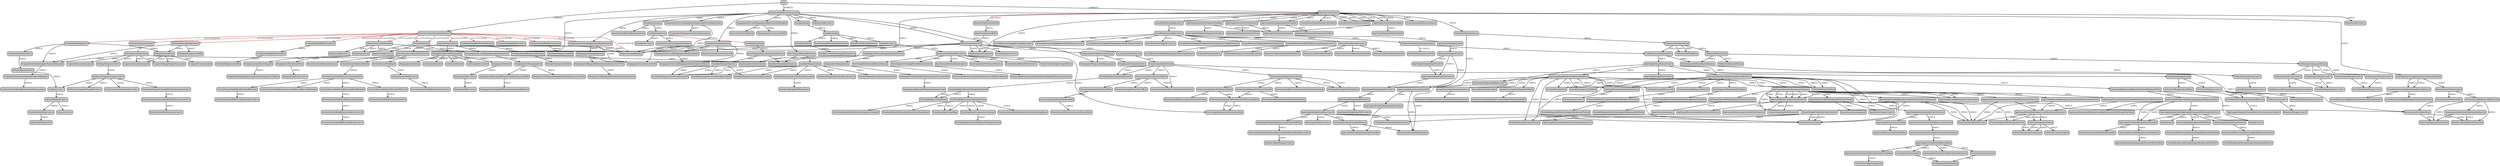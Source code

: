 digraph "CallGraph" {
    node [style="rounded,bold,filled"];
    node [shape=box];
    "Root" [label="Root",];
    "com.woefe.shoppinglist.activity.MainActivity: boolean onOptionsItemSelected(android.view.MenuItem)" [label="MainActivity(onOptionsItemSelected)",];
    "Root"->"com.woefe.shoppinglist.activity.MainActivity: boolean onOptionsItemSelected(android.view.MenuItem)" [label="SYMBOLIC",style=bold,color=black,];
    "com.woefe.shoppinglist.dialog.ConfirmationDialog: void show(android.support.v7.app.AppCompatActivity,java.lang.String,int)" [label="ConfirmationDialog(show)",];
    "com.woefe.shoppinglist.activity.MainActivity: boolean onOptionsItemSelected(android.view.MenuItem)"->"com.woefe.shoppinglist.dialog.ConfirmationDialog: void show(android.support.v7.app.AppCompatActivity,java.lang.String,int)" [label="GUI (2131230737)",style=bold,color=firebrick,];
    "android.support.v4.app.FragmentActivity: android.support.v4.app.FragmentManager getSupportFragmentManager()" [label="FragmentActivity(getSupportFragmentManager)",];
    "com.woefe.shoppinglist.dialog.ConfirmationDialog: void show(android.support.v7.app.AppCompatActivity,java.lang.String,int)"->"android.support.v4.app.FragmentActivity: android.support.v4.app.FragmentManager getSupportFragmentManager()" [label="SIMPLE",style=bold,color=black,];
    "android.support.v4.app.FragmentController: android.support.v4.app.FragmentManager getSupportFragmentManager()" [label="FragmentController(getSupportFragmentManager)",];
    "android.support.v4.app.FragmentActivity: android.support.v4.app.FragmentManager getSupportFragmentManager()"->"android.support.v4.app.FragmentController: android.support.v4.app.FragmentManager getSupportFragmentManager()" [label="SIMPLE",style=bold,color=black,];
    "android.support.v4.app.FragmentHostCallback: android.support.v4.app.FragmentManagerImpl getFragmentManagerImpl()" [label="FragmentHostCallback(getFragmentManagerImpl)",];
    "android.support.v4.app.FragmentController: android.support.v4.app.FragmentManager getSupportFragmentManager()"->"android.support.v4.app.FragmentHostCallback: android.support.v4.app.FragmentManagerImpl getFragmentManagerImpl()" [label="SIMPLE",style=bold,color=black,];
    "android.support.v4.app.DialogFragment: void show(android.support.v4.app.FragmentManager,java.lang.String)" [label="DialogFragment(show)",];
    "com.woefe.shoppinglist.dialog.ConfirmationDialog: void show(android.support.v7.app.AppCompatActivity,java.lang.String,int)"->"android.support.v4.app.DialogFragment: void show(android.support.v4.app.FragmentManager,java.lang.String)" [label="SIMPLE",style=bold,color=black,];
    "android.support.v4.app.FragmentManager: android.support.v4.app.FragmentTransaction beginTransaction()" [label="FragmentManager(beginTransaction)",];
    "android.support.v4.app.DialogFragment: void show(android.support.v4.app.FragmentManager,java.lang.String)"->"android.support.v4.app.FragmentManager: android.support.v4.app.FragmentTransaction beginTransaction()" [label="SIMPLE",style=bold,color=black,];
    "android.support.v4.app.FragmentTransaction: int commit()" [label="FragmentTransaction(commit)",];
    "android.support.v4.app.DialogFragment: void show(android.support.v4.app.FragmentManager,java.lang.String)"->"android.support.v4.app.FragmentTransaction: int commit()" [label="SIMPLE",style=bold,color=black,];
    "android.support.v4.app.FragmentTransaction: android.support.v4.app.FragmentTransaction add(android.support.v4.app.Fragment,java.lang.String)" [label="FragmentTransaction(add)",];
    "android.support.v4.app.DialogFragment: void show(android.support.v4.app.FragmentManager,java.lang.String)"->"android.support.v4.app.FragmentTransaction: android.support.v4.app.FragmentTransaction add(android.support.v4.app.Fragment,java.lang.String)" [label="SIMPLE",style=bold,color=black,];
    "com.woefe.shoppinglist.dialog.ConfirmationDialog: void <init>()" [label="ConfirmationDialog(<init>)",];
    "com.woefe.shoppinglist.dialog.ConfirmationDialog: void show(android.support.v7.app.AppCompatActivity,java.lang.String,int)"->"com.woefe.shoppinglist.dialog.ConfirmationDialog: void <init>()" [label="SIMPLE",style=bold,color=black,];
    "android.support.v4.app.DialogFragment: void <init>()" [label="DialogFragment(<init>)",];
    "com.woefe.shoppinglist.dialog.ConfirmationDialog: void <init>()"->"android.support.v4.app.DialogFragment: void <init>()" [label="SIMPLE",style=bold,color=black,];
    "android.support.v4.app.Fragment: void <init>()" [label="Fragment(<init>)",];
    "android.support.v4.app.DialogFragment: void <init>()"->"android.support.v4.app.Fragment: void <init>()" [label="SIMPLE",style=bold,color=black,];
    "android.arch.lifecycle.LifecycleRegistry: void <init>(android.arch.lifecycle.LifecycleOwner)" [label="LifecycleRegistry(<init>)",];
    "android.support.v4.app.Fragment: void <init>()"->"android.arch.lifecycle.LifecycleRegistry: void <init>(android.arch.lifecycle.LifecycleOwner)" [label="SIMPLE",style=bold,color=black,];
    "android.arch.lifecycle.Lifecycle: void <init>()" [label="Lifecycle(<init>)",];
    "android.arch.lifecycle.LifecycleRegistry: void <init>(android.arch.lifecycle.LifecycleOwner)"->"android.arch.lifecycle.Lifecycle: void <init>()" [label="SIMPLE",style=bold,color=black,];
    "android.arch.core.internal.FastSafeIterableMap: void <init>()" [label="FastSafeIterableMap(<init>)",];
    "android.arch.lifecycle.LifecycleRegistry: void <init>(android.arch.lifecycle.LifecycleOwner)"->"android.arch.core.internal.FastSafeIterableMap: void <init>()" [label="SIMPLE",style=bold,color=black,];
    "android.arch.core.internal.SafeIterableMap: void <init>()" [label="SafeIterableMap(<init>)",];
    "android.arch.core.internal.FastSafeIterableMap: void <init>()"->"android.arch.core.internal.SafeIterableMap: void <init>()" [label="SIMPLE",style=bold,color=black,];
    "com.woefe.shoppinglist.dialog.TextInputDialog$Builder: com.woefe.shoppinglist.dialog.TextInputDialog$Builder setMessage(int)" [label="TextInputDialog$Builder(setMessage)",];
    "com.woefe.shoppinglist.activity.MainActivity: boolean onOptionsItemSelected(android.view.MenuItem)"->"com.woefe.shoppinglist.dialog.TextInputDialog$Builder: com.woefe.shoppinglist.dialog.TextInputDialog$Builder setMessage(int)" [label="GUI (2131230746)",style=bold,color=firebrick,];
    "com.woefe.shoppinglist.dialog.TextInputDialog$Builder: com.woefe.shoppinglist.dialog.TextInputDialog$Builder setMessage(java.lang.String)" [label="TextInputDialog$Builder(setMessage)",];
    "com.woefe.shoppinglist.dialog.TextInputDialog$Builder: com.woefe.shoppinglist.dialog.TextInputDialog$Builder setMessage(int)"->"com.woefe.shoppinglist.dialog.TextInputDialog$Builder: com.woefe.shoppinglist.dialog.TextInputDialog$Builder setMessage(java.lang.String)" [label="SIMPLE",style=bold,color=black,];
    "com.woefe.shoppinglist.dialog.TextInputDialog: java.lang.String access$102(com.woefe.shoppinglist.dialog.TextInputDialog,java.lang.String)" [label="TextInputDialog(access$102)",];
    "com.woefe.shoppinglist.dialog.TextInputDialog$Builder: com.woefe.shoppinglist.dialog.TextInputDialog$Builder setMessage(java.lang.String)"->"com.woefe.shoppinglist.dialog.TextInputDialog: java.lang.String access$102(com.woefe.shoppinglist.dialog.TextInputDialog,java.lang.String)" [label="SIMPLE",style=bold,color=black,];
    "com.woefe.shoppinglist.activity.MainActivity: void openSettings()" [label="MainActivity(openSettings)",];
    "com.woefe.shoppinglist.activity.MainActivity: boolean onOptionsItemSelected(android.view.MenuItem)"->"com.woefe.shoppinglist.activity.MainActivity: void openSettings()" [label="GUI (2131230747)",style=bold,color=firebrick,];
    "com.woefe.shoppinglist.activity.SettingsActivity: void onCreate(android.os.Bundle)" [label="SettingsActivity(onCreate)",];
    "com.woefe.shoppinglist.activity.MainActivity: void openSettings()"->"com.woefe.shoppinglist.activity.SettingsActivity: void onCreate(android.os.Bundle)" [label="IPC",style=bold,color=dodgerblue,];
    "com.woefe.shoppinglist.activity.SettingsFragment: void <init>()" [label="SettingsFragment(<init>)",];
    "com.woefe.shoppinglist.activity.SettingsActivity: void onCreate(android.os.Bundle)"->"com.woefe.shoppinglist.activity.SettingsFragment: void <init>()" [label="SIMPLE",style=bold,color=black,];
    "android.support.v7.preference.PreferenceFragmentCompat: void <init>()" [label="PreferenceFragmentCompat(<init>)",];
    "com.woefe.shoppinglist.activity.SettingsFragment: void <init>()"->"android.support.v7.preference.PreferenceFragmentCompat: void <init>()" [label="SIMPLE",style=bold,color=black,];
    "android.support.v7.preference.PreferenceFragmentCompat: void <init>()"->"android.support.v4.app.Fragment: void <init>()" [label="SIMPLE",style=bold,color=black,];
    "android.support.v7.preference.PreferenceFragmentCompat$DividerDecoration: void <init>(android.support.v7.preference.PreferenceFragmentCompat,android.support.v7.preference.PreferenceFragmentCompat$1)" [label="PreferenceFragmentCompat$DividerDecoration(<init>)",];
    "android.support.v7.preference.PreferenceFragmentCompat: void <init>()"->"android.support.v7.preference.PreferenceFragmentCompat$DividerDecoration: void <init>(android.support.v7.preference.PreferenceFragmentCompat,android.support.v7.preference.PreferenceFragmentCompat$1)" [label="SIMPLE",style=bold,color=black,];
    "android.support.v7.preference.PreferenceFragmentCompat$DividerDecoration: void <init>(android.support.v7.preference.PreferenceFragmentCompat)" [label="PreferenceFragmentCompat$DividerDecoration(<init>)",];
    "android.support.v7.preference.PreferenceFragmentCompat$DividerDecoration: void <init>(android.support.v7.preference.PreferenceFragmentCompat,android.support.v7.preference.PreferenceFragmentCompat$1)"->"android.support.v7.preference.PreferenceFragmentCompat$DividerDecoration: void <init>(android.support.v7.preference.PreferenceFragmentCompat)" [label="SIMPLE",style=bold,color=black,];
    "android.support.v7.widget.RecyclerView$ItemDecoration: void <init>()" [label="RecyclerView$ItemDecoration(<init>)",];
    "android.support.v7.preference.PreferenceFragmentCompat$DividerDecoration: void <init>(android.support.v7.preference.PreferenceFragmentCompat)"->"android.support.v7.widget.RecyclerView$ItemDecoration: void <init>()" [label="SIMPLE",style=bold,color=black,];
    "android.support.v7.preference.PreferenceFragmentCompat$2: void <init>(android.support.v7.preference.PreferenceFragmentCompat)" [label="PreferenceFragmentCompat$2(<init>)",];
    "android.support.v7.preference.PreferenceFragmentCompat: void <init>()"->"android.support.v7.preference.PreferenceFragmentCompat$2: void <init>(android.support.v7.preference.PreferenceFragmentCompat)" [label="SIMPLE",style=bold,color=black,];
    "android.support.v7.preference.PreferenceFragmentCompat$1: void <init>(android.support.v7.preference.PreferenceFragmentCompat)" [label="PreferenceFragmentCompat$1(<init>)",];
    "android.support.v7.preference.PreferenceFragmentCompat: void <init>()"->"android.support.v7.preference.PreferenceFragmentCompat$1: void <init>(android.support.v7.preference.PreferenceFragmentCompat)" [label="SIMPLE",style=bold,color=black,];
    "com.woefe.shoppinglist.activity.SettingsActivity: void onCreate(android.os.Bundle)"->"android.support.v4.app.FragmentActivity: android.support.v4.app.FragmentManager getSupportFragmentManager()" [label="SIMPLE",style=bold,color=black,];
    "android.support.v4.app.FragmentTransaction: android.support.v4.app.FragmentTransaction replace(int,android.support.v4.app.Fragment)" [label="FragmentTransaction(replace)",];
    "com.woefe.shoppinglist.activity.SettingsActivity: void onCreate(android.os.Bundle)"->"android.support.v4.app.FragmentTransaction: android.support.v4.app.FragmentTransaction replace(int,android.support.v4.app.Fragment)" [label="SIMPLE",style=bold,color=black,];
    "com.woefe.shoppinglist.activity.SettingsActivity: void onCreate(android.os.Bundle)"->"android.support.v4.app.FragmentManager: android.support.v4.app.FragmentTransaction beginTransaction()" [label="SIMPLE",style=bold,color=black,];
    "com.woefe.shoppinglist.activity.SettingsActivity: void onCreate(android.os.Bundle)"->"android.support.v4.app.FragmentTransaction: int commit()" [label="SIMPLE",style=bold,color=black,];
    "android.support.v7.app.AppCompatActivity: void onCreate(android.os.Bundle)" [label="AppCompatActivity(onCreate)",];
    "com.woefe.shoppinglist.activity.SettingsActivity: void onCreate(android.os.Bundle)"->"android.support.v7.app.AppCompatActivity: void onCreate(android.os.Bundle)" [label="SIMPLE",style=bold,color=black,];
    "com.woefe.shoppinglist.activity.MainActivity: void sort(boolean)" [label="MainActivity(sort)",];
    "com.woefe.shoppinglist.activity.MainActivity: boolean onOptionsItemSelected(android.view.MenuItem)"->"com.woefe.shoppinglist.activity.MainActivity: void sort(boolean)" [label="GUI (2131230749)",style=bold,color=firebrick,];
    "com.woefe.shoppinglist.shoppinglist.ShoppingListService$ShoppingListBinder: com.woefe.shoppinglist.shoppinglist.ShoppingList getList(java.lang.String)" [label="ShoppingListService$ShoppingListBinder(getList)",];
    "com.woefe.shoppinglist.activity.MainActivity: void sort(boolean)"->"com.woefe.shoppinglist.shoppinglist.ShoppingListService$ShoppingListBinder: com.woefe.shoppinglist.shoppinglist.ShoppingList getList(java.lang.String)" [label="SIMPLE",style=bold,color=black,];
    "com.woefe.shoppinglist.shoppinglist.ShoppingListsManager: com.woefe.shoppinglist.shoppinglist.ShoppingList getList(java.lang.String)" [label="ShoppingListsManager(getList)",];
    "com.woefe.shoppinglist.shoppinglist.ShoppingListService$ShoppingListBinder: com.woefe.shoppinglist.shoppinglist.ShoppingList getList(java.lang.String)"->"com.woefe.shoppinglist.shoppinglist.ShoppingListsManager: com.woefe.shoppinglist.shoppinglist.ShoppingList getList(java.lang.String)" [label="SIMPLE",style=bold,color=black,];
    "com.woefe.shoppinglist.shoppinglist.ShoppingListsManager$MetadataContainer: com.woefe.shoppinglist.shoppinglist.ShoppingListsManager$ShoppingListMetadata access$1400(com.woefe.shoppinglist.shoppinglist.ShoppingListsManager$MetadataContainer,java.lang.String)" [label="ShoppingListsManager$MetadataContainer(access$1400)",];
    "com.woefe.shoppinglist.shoppinglist.ShoppingListsManager: com.woefe.shoppinglist.shoppinglist.ShoppingList getList(java.lang.String)"->"com.woefe.shoppinglist.shoppinglist.ShoppingListsManager$MetadataContainer: com.woefe.shoppinglist.shoppinglist.ShoppingListsManager$ShoppingListMetadata access$1400(com.woefe.shoppinglist.shoppinglist.ShoppingListsManager$MetadataContainer,java.lang.String)" [label="SIMPLE",style=bold,color=black,];
    "com.woefe.shoppinglist.shoppinglist.ShoppingListsManager$MetadataContainer: com.woefe.shoppinglist.shoppinglist.ShoppingListsManager$ShoppingListMetadata getByName(java.lang.String)" [label="ShoppingListsManager$MetadataContainer(getByName)",];
    "com.woefe.shoppinglist.shoppinglist.ShoppingListsManager$MetadataContainer: com.woefe.shoppinglist.shoppinglist.ShoppingListsManager$ShoppingListMetadata access$1400(com.woefe.shoppinglist.shoppinglist.ShoppingListsManager$MetadataContainer,java.lang.String)"->"com.woefe.shoppinglist.shoppinglist.ShoppingListsManager$MetadataContainer: com.woefe.shoppinglist.shoppinglist.ShoppingListsManager$ShoppingListMetadata getByName(java.lang.String)" [label="SIMPLE",style=bold,color=black,];
    "com.woefe.shoppinglist.shoppinglist.ShoppingListsManager$ShoppingListMetadata: com.woefe.shoppinglist.shoppinglist.ShoppingList access$1100(com.woefe.shoppinglist.shoppinglist.ShoppingListsManager$ShoppingListMetadata)" [label="ShoppingListsManager$ShoppingListMetadata(access$1100)",];
    "com.woefe.shoppinglist.shoppinglist.ShoppingListsManager: com.woefe.shoppinglist.shoppinglist.ShoppingList getList(java.lang.String)"->"com.woefe.shoppinglist.shoppinglist.ShoppingListsManager$ShoppingListMetadata: com.woefe.shoppinglist.shoppinglist.ShoppingList access$1100(com.woefe.shoppinglist.shoppinglist.ShoppingListsManager$ShoppingListMetadata)" [label="SIMPLE",style=bold,color=black,];
    "com.woefe.shoppinglist.shoppinglist.ShoppingListService: com.woefe.shoppinglist.shoppinglist.ShoppingListsManager access$100(com.woefe.shoppinglist.shoppinglist.ShoppingListService)" [label="ShoppingListService(access$100)",];
    "com.woefe.shoppinglist.shoppinglist.ShoppingListService$ShoppingListBinder: com.woefe.shoppinglist.shoppinglist.ShoppingList getList(java.lang.String)"->"com.woefe.shoppinglist.shoppinglist.ShoppingListService: com.woefe.shoppinglist.shoppinglist.ShoppingListsManager access$100(com.woefe.shoppinglist.shoppinglist.ShoppingListService)" [label="SIMPLE",style=bold,color=black,];
    "com.woefe.shoppinglist.shoppinglist.ShoppingList: void sort(java.util.Comparator)" [label="ShoppingList(sort)",];
    "com.woefe.shoppinglist.activity.MainActivity: void sort(boolean)"->"com.woefe.shoppinglist.shoppinglist.ShoppingList: void sort(java.util.Comparator)" [label="SIMPLE",style=bold,color=black,];
    "com.woefe.shoppinglist.shoppinglist.ShoppingList$Event: com.woefe.shoppinglist.shoppinglist.ShoppingList$Event newOther()" [label="ShoppingList$Event(newOther)",];
    "com.woefe.shoppinglist.shoppinglist.ShoppingList: void sort(java.util.Comparator)"->"com.woefe.shoppinglist.shoppinglist.ShoppingList$Event: com.woefe.shoppinglist.shoppinglist.ShoppingList$Event newOther()" [label="SIMPLE",style=bold,color=black,];
    "com.woefe.shoppinglist.shoppinglist.ShoppingList$Event: void <init>(int)" [label="ShoppingList$Event(<init>)",];
    "com.woefe.shoppinglist.shoppinglist.ShoppingList$Event: com.woefe.shoppinglist.shoppinglist.ShoppingList$Event newOther()"->"com.woefe.shoppinglist.shoppinglist.ShoppingList$Event: void <init>(int)" [label="SIMPLE",style=bold,color=black,];
    "com.woefe.shoppinglist.shoppinglist.ShoppingList: void notifyListChanged(com.woefe.shoppinglist.shoppinglist.ShoppingList$Event)" [label="ShoppingList(notifyListChanged)",];
    "com.woefe.shoppinglist.shoppinglist.ShoppingList: void sort(java.util.Comparator)"->"com.woefe.shoppinglist.shoppinglist.ShoppingList: void notifyListChanged(com.woefe.shoppinglist.shoppinglist.ShoppingList$Event)" [label="SIMPLE",style=bold,color=black,];
    "com.woefe.shoppinglist.shoppinglist.ShoppingList$ShoppingListListener: void onShoppingListUpdate(com.woefe.shoppinglist.shoppinglist.ShoppingList,com.woefe.shoppinglist.shoppinglist.ShoppingList$Event)" [label="ShoppingList$ShoppingListListener(onShoppingListUpdate)",];
    "com.woefe.shoppinglist.shoppinglist.ShoppingList: void notifyListChanged(com.woefe.shoppinglist.shoppinglist.ShoppingList$Event)"->"com.woefe.shoppinglist.shoppinglist.ShoppingList$ShoppingListListener: void onShoppingListUpdate(com.woefe.shoppinglist.shoppinglist.ShoppingList,com.woefe.shoppinglist.shoppinglist.ShoppingList$Event)" [label="SIMPLE",style=bold,color=black,];
    "com.woefe.shoppinglist.activity.MainActivity$3: void <init>(com.woefe.shoppinglist.activity.MainActivity,boolean)" [label="MainActivity$3(<init>)",];
    "com.woefe.shoppinglist.activity.MainActivity: void sort(boolean)"->"com.woefe.shoppinglist.activity.MainActivity$3: void <init>(com.woefe.shoppinglist.activity.MainActivity,boolean)" [label="SIMPLE",style=bold,color=black,];
    "com.woefe.shoppinglist.activity.BinderActivity: com.woefe.shoppinglist.shoppinglist.ShoppingListService$ShoppingListBinder getBinder()" [label="BinderActivity(getBinder)",];
    "com.woefe.shoppinglist.activity.MainActivity: void sort(boolean)"->"com.woefe.shoppinglist.activity.BinderActivity: com.woefe.shoppinglist.shoppinglist.ShoppingListService$ShoppingListBinder getBinder()" [label="SIMPLE",style=bold,color=black,];
    "com.woefe.shoppinglist.activity.MainActivity: void sortByChecked(boolean)" [label="MainActivity(sortByChecked)",];
    "com.woefe.shoppinglist.activity.MainActivity: boolean onOptionsItemSelected(android.view.MenuItem)"->"com.woefe.shoppinglist.activity.MainActivity: void sortByChecked(boolean)" [label="GUI (2131230750)",style=bold,color=firebrick,];
    "com.woefe.shoppinglist.activity.MainActivity$4: void <init>(com.woefe.shoppinglist.activity.MainActivity,boolean)" [label="MainActivity$4(<init>)",];
    "com.woefe.shoppinglist.activity.MainActivity: void sortByChecked(boolean)"->"com.woefe.shoppinglist.activity.MainActivity$4: void <init>(com.woefe.shoppinglist.activity.MainActivity,boolean)" [label="SIMPLE",style=bold,color=black,];
    "com.woefe.shoppinglist.activity.MainActivity: void sortByChecked(boolean)"->"com.woefe.shoppinglist.shoppinglist.ShoppingList: void sort(java.util.Comparator)" [label="SIMPLE",style=bold,color=black,];
    "com.woefe.shoppinglist.activity.MainActivity: void sortByChecked(boolean)"->"com.woefe.shoppinglist.shoppinglist.ShoppingListService$ShoppingListBinder: com.woefe.shoppinglist.shoppinglist.ShoppingList getList(java.lang.String)" [label="SIMPLE",style=bold,color=black,];
    "com.woefe.shoppinglist.activity.MainActivity: void sortByChecked(boolean)"->"com.woefe.shoppinglist.activity.BinderActivity: com.woefe.shoppinglist.shoppinglist.ShoppingListService$ShoppingListBinder getBinder()" [label="SIMPLE",style=bold,color=black,];
    "com.woefe.shoppinglist.dialog.TextInputDialog$Builder: com.woefe.shoppinglist.dialog.TextInputDialog$Builder setAction(int)" [label="TextInputDialog$Builder(setAction)",];
    "com.woefe.shoppinglist.activity.MainActivity: boolean onOptionsItemSelected(android.view.MenuItem)"->"com.woefe.shoppinglist.dialog.TextInputDialog$Builder: com.woefe.shoppinglist.dialog.TextInputDialog$Builder setAction(int)" [label="GUI (2131230746)",style=bold,color=firebrick,];
    "com.woefe.shoppinglist.dialog.TextInputDialog: int access$302(com.woefe.shoppinglist.dialog.TextInputDialog,int)" [label="TextInputDialog(access$302)",];
    "com.woefe.shoppinglist.dialog.TextInputDialog$Builder: com.woefe.shoppinglist.dialog.TextInputDialog$Builder setAction(int)"->"com.woefe.shoppinglist.dialog.TextInputDialog: int access$302(com.woefe.shoppinglist.dialog.TextInputDialog,int)" [label="SIMPLE",style=bold,color=black,];
    "com.woefe.shoppinglist.activity.MainActivity: boolean onOptionsItemSelected(android.view.MenuItem)"->"com.woefe.shoppinglist.activity.MainActivity: void sortByChecked(boolean)" [label="GUI (2131230751)",style=bold,color=firebrick,];
    "com.woefe.shoppinglist.dialog.TextInputDialog$Builder: void <init>(android.support.v4.app.FragmentActivity,java.lang.Class)" [label="TextInputDialog$Builder(<init>)",];
    "com.woefe.shoppinglist.activity.MainActivity: boolean onOptionsItemSelected(android.view.MenuItem)"->"com.woefe.shoppinglist.dialog.TextInputDialog$Builder: void <init>(android.support.v4.app.FragmentActivity,java.lang.Class)" [label="GUI (2131230746)",style=bold,color=firebrick,];
    "com.woefe.shoppinglist.dialog.TextInputDialog$Builder: void show()" [label="TextInputDialog$Builder(show)",];
    "com.woefe.shoppinglist.activity.MainActivity: boolean onOptionsItemSelected(android.view.MenuItem)"->"com.woefe.shoppinglist.dialog.TextInputDialog$Builder: void show()" [label="GUI (2131230746)",style=bold,color=firebrick,];
    "com.woefe.shoppinglist.dialog.TextInputDialog$Builder: void show()"->"android.support.v4.app.DialogFragment: void show(android.support.v4.app.FragmentManager,java.lang.String)" [label="SIMPLE",style=bold,color=black,];
    "com.woefe.shoppinglist.dialog.TextInputDialog$Builder: void show()"->"android.support.v4.app.FragmentActivity: android.support.v4.app.FragmentManager getSupportFragmentManager()" [label="SIMPLE",style=bold,color=black,];
    "com.woefe.shoppinglist.dialog.TextInputDialog: java.lang.String access$400()" [label="TextInputDialog(access$400)",];
    "com.woefe.shoppinglist.dialog.TextInputDialog$Builder: void show()"->"com.woefe.shoppinglist.dialog.TextInputDialog: java.lang.String access$400()" [label="SIMPLE",style=bold,color=black,];
    "com.woefe.shoppinglist.dialog.TextInputDialog$Builder: com.woefe.shoppinglist.dialog.TextInputDialog$Builder setHint(int)" [label="TextInputDialog$Builder(setHint)",];
    "com.woefe.shoppinglist.activity.MainActivity: boolean onOptionsItemSelected(android.view.MenuItem)"->"com.woefe.shoppinglist.dialog.TextInputDialog$Builder: com.woefe.shoppinglist.dialog.TextInputDialog$Builder setHint(int)" [label="GUI (2131230746)",style=bold,color=firebrick,];
    "com.woefe.shoppinglist.dialog.TextInputDialog$Builder: com.woefe.shoppinglist.dialog.TextInputDialog$Builder setHint(java.lang.String)" [label="TextInputDialog$Builder(setHint)",];
    "com.woefe.shoppinglist.dialog.TextInputDialog$Builder: com.woefe.shoppinglist.dialog.TextInputDialog$Builder setHint(int)"->"com.woefe.shoppinglist.dialog.TextInputDialog$Builder: com.woefe.shoppinglist.dialog.TextInputDialog$Builder setHint(java.lang.String)" [label="SIMPLE",style=bold,color=black,];
    "com.woefe.shoppinglist.dialog.TextInputDialog: java.lang.String access$202(com.woefe.shoppinglist.dialog.TextInputDialog,java.lang.String)" [label="TextInputDialog(access$202)",];
    "com.woefe.shoppinglist.dialog.TextInputDialog$Builder: com.woefe.shoppinglist.dialog.TextInputDialog$Builder setHint(java.lang.String)"->"com.woefe.shoppinglist.dialog.TextInputDialog: java.lang.String access$202(com.woefe.shoppinglist.dialog.TextInputDialog,java.lang.String)" [label="SIMPLE",style=bold,color=black,];
    "com.woefe.shoppinglist.activity.MainActivity: boolean onOptionsItemSelected(android.view.MenuItem)"->"com.woefe.shoppinglist.activity.BinderActivity: com.woefe.shoppinglist.shoppinglist.ShoppingListService$ShoppingListBinder getBinder()" [label="GUI (2131230738)",style=bold,color=firebrick,];
    "com.woefe.shoppinglist.activity.MainActivity: boolean onOptionsItemSelected(android.view.MenuItem)"->"com.woefe.shoppinglist.activity.MainActivity: void sort(boolean)" [label="GUI (2131230752)",style=bold,color=firebrick,];
    "com.woefe.shoppinglist.shoppinglist.ShoppingListService$ShoppingListBinder: boolean hasList(java.lang.String)" [label="ShoppingListService$ShoppingListBinder(hasList)",];
    "com.woefe.shoppinglist.activity.MainActivity: boolean onOptionsItemSelected(android.view.MenuItem)"->"com.woefe.shoppinglist.shoppinglist.ShoppingListService$ShoppingListBinder: boolean hasList(java.lang.String)" [label="GUI (2131230738)",style=bold,color=firebrick,];
    "com.woefe.shoppinglist.shoppinglist.ShoppingListsManager: boolean hasList(java.lang.String)" [label="ShoppingListsManager(hasList)",];
    "com.woefe.shoppinglist.shoppinglist.ShoppingListService$ShoppingListBinder: boolean hasList(java.lang.String)"->"com.woefe.shoppinglist.shoppinglist.ShoppingListsManager: boolean hasList(java.lang.String)" [label="SIMPLE",style=bold,color=black,];
    "com.woefe.shoppinglist.shoppinglist.ShoppingListsManager$MetadataContainer: boolean access$1700(com.woefe.shoppinglist.shoppinglist.ShoppingListsManager$MetadataContainer,java.lang.String)" [label="ShoppingListsManager$MetadataContainer(access$1700)",];
    "com.woefe.shoppinglist.shoppinglist.ShoppingListsManager: boolean hasList(java.lang.String)"->"com.woefe.shoppinglist.shoppinglist.ShoppingListsManager$MetadataContainer: boolean access$1700(com.woefe.shoppinglist.shoppinglist.ShoppingListsManager$MetadataContainer,java.lang.String)" [label="SIMPLE",style=bold,color=black,];
    "com.woefe.shoppinglist.shoppinglist.ShoppingListsManager$MetadataContainer: boolean hasName(java.lang.String)" [label="ShoppingListsManager$MetadataContainer(hasName)",];
    "com.woefe.shoppinglist.shoppinglist.ShoppingListsManager$MetadataContainer: boolean access$1700(com.woefe.shoppinglist.shoppinglist.ShoppingListsManager$MetadataContainer,java.lang.String)"->"com.woefe.shoppinglist.shoppinglist.ShoppingListsManager$MetadataContainer: boolean hasName(java.lang.String)" [label="SIMPLE",style=bold,color=black,];
    "com.woefe.shoppinglist.shoppinglist.ShoppingListService$ShoppingListBinder: boolean hasList(java.lang.String)"->"com.woefe.shoppinglist.shoppinglist.ShoppingListService: com.woefe.shoppinglist.shoppinglist.ShoppingListsManager access$100(com.woefe.shoppinglist.shoppinglist.ShoppingListService)" [label="SIMPLE",style=bold,color=black,];
    "com.woefe.shoppinglist.activity.MainActivity: void doShare()" [label="MainActivity(doShare)",];
    "com.woefe.shoppinglist.activity.MainActivity: boolean onOptionsItemSelected(android.view.MenuItem)"->"com.woefe.shoppinglist.activity.MainActivity: void doShare()" [label="GUI (2131230748)",style=bold,color=firebrick,];
    "com.woefe.shoppinglist.shoppinglist.ShoppingListMarshaller: void marshall(java.io.OutputStream,com.woefe.shoppinglist.shoppinglist.ShoppingList)" [label="ShoppingListMarshaller(marshall)",];
    "com.woefe.shoppinglist.activity.MainActivity: void doShare()"->"com.woefe.shoppinglist.shoppinglist.ShoppingListMarshaller: void marshall(java.io.OutputStream,com.woefe.shoppinglist.shoppinglist.ShoppingList)" [label="SIMPLE",style=bold,color=black,];
    "com.woefe.shoppinglist.shoppinglist.ListItem: boolean isChecked()" [label="ListItem(isChecked)",];
    "com.woefe.shoppinglist.shoppinglist.ShoppingListMarshaller: void marshall(java.io.OutputStream,com.woefe.shoppinglist.shoppinglist.ShoppingList)"->"com.woefe.shoppinglist.shoppinglist.ListItem: boolean isChecked()" [label="SIMPLE",style=bold,color=black,];
    "com.woefe.shoppinglist.shoppinglist.ListItem: java.lang.String getDescription()" [label="ListItem(getDescription)",];
    "com.woefe.shoppinglist.shoppinglist.ShoppingListMarshaller: void marshall(java.io.OutputStream,com.woefe.shoppinglist.shoppinglist.ShoppingList)"->"com.woefe.shoppinglist.shoppinglist.ListItem: java.lang.String getDescription()" [label="SIMPLE",style=bold,color=black,];
    "com.woefe.shoppinglist.shoppinglist.ShoppingList: java.util.Iterator iterator()" [label="ShoppingList(iterator)",];
    "com.woefe.shoppinglist.shoppinglist.ShoppingListMarshaller: void marshall(java.io.OutputStream,com.woefe.shoppinglist.shoppinglist.ShoppingList)"->"com.woefe.shoppinglist.shoppinglist.ShoppingList: java.util.Iterator iterator()" [label="SIMPLE",style=bold,color=black,];
    "com.woefe.shoppinglist.shoppinglist.ShoppingList$Itr: void <init>(com.woefe.shoppinglist.shoppinglist.ShoppingList,java.util.Iterator,com.woefe.shoppinglist.shoppinglist.ShoppingList$1)" [label="ShoppingList$Itr(<init>)",];
    "com.woefe.shoppinglist.shoppinglist.ShoppingList: java.util.Iterator iterator()"->"com.woefe.shoppinglist.shoppinglist.ShoppingList$Itr: void <init>(com.woefe.shoppinglist.shoppinglist.ShoppingList,java.util.Iterator,com.woefe.shoppinglist.shoppinglist.ShoppingList$1)" [label="SIMPLE",style=bold,color=black,];
    "com.woefe.shoppinglist.shoppinglist.ShoppingList$Itr: void <init>(com.woefe.shoppinglist.shoppinglist.ShoppingList,java.util.Iterator)" [label="ShoppingList$Itr(<init>)",];
    "com.woefe.shoppinglist.shoppinglist.ShoppingList$Itr: void <init>(com.woefe.shoppinglist.shoppinglist.ShoppingList,java.util.Iterator,com.woefe.shoppinglist.shoppinglist.ShoppingList$1)"->"com.woefe.shoppinglist.shoppinglist.ShoppingList$Itr: void <init>(com.woefe.shoppinglist.shoppinglist.ShoppingList,java.util.Iterator)" [label="SIMPLE",style=bold,color=black,];
    "com.woefe.shoppinglist.shoppinglist.ShoppingList: java.lang.String getName()" [label="ShoppingList(getName)",];
    "com.woefe.shoppinglist.shoppinglist.ShoppingListMarshaller: void marshall(java.io.OutputStream,com.woefe.shoppinglist.shoppinglist.ShoppingList)"->"com.woefe.shoppinglist.shoppinglist.ShoppingList: java.lang.String getName()" [label="SIMPLE",style=bold,color=black,];
    "com.woefe.shoppinglist.shoppinglist.ListItem: java.lang.String getQuantity()" [label="ListItem(getQuantity)",];
    "com.woefe.shoppinglist.shoppinglist.ShoppingListMarshaller: void marshall(java.io.OutputStream,com.woefe.shoppinglist.shoppinglist.ShoppingList)"->"com.woefe.shoppinglist.shoppinglist.ListItem: java.lang.String getQuantity()" [label="SIMPLE",style=bold,color=black,];
    "com.woefe.shoppinglist.activity.MainActivity: void doShare()"->"com.woefe.shoppinglist.activity.BinderActivity: com.woefe.shoppinglist.shoppinglist.ShoppingListService$ShoppingListBinder getBinder()" [label="SIMPLE",style=bold,color=black,];
    "android.support.v7.widget.ShareActionProvider: void setShareIntent(android.content.Intent)" [label="ShareActionProvider(setShareIntent)",];
    "com.woefe.shoppinglist.activity.MainActivity: void doShare()"->"android.support.v7.widget.ShareActionProvider: void setShareIntent(android.content.Intent)" [label="SIMPLE",style=bold,color=black,];
    "android.support.v7.widget.ShareActionProvider: void updateIntent(android.content.Intent)" [label="ShareActionProvider(updateIntent)",];
    "android.support.v7.widget.ShareActionProvider: void setShareIntent(android.content.Intent)"->"android.support.v7.widget.ShareActionProvider: void updateIntent(android.content.Intent)" [label="SIMPLE",style=bold,color=black,];
    "android.support.v7.widget.ActivityChooserModel: android.support.v7.widget.ActivityChooserModel get(android.content.Context,java.lang.String)" [label="ActivityChooserModel(get)",];
    "android.support.v7.widget.ShareActionProvider: void setShareIntent(android.content.Intent)"->"android.support.v7.widget.ActivityChooserModel: android.support.v7.widget.ActivityChooserModel get(android.content.Context,java.lang.String)" [label="SIMPLE",style=bold,color=black,];
    "android.support.v7.widget.ActivityChooserModel: void <init>(android.content.Context,java.lang.String)" [label="ActivityChooserModel(<init>)",];
    "android.support.v7.widget.ActivityChooserModel: android.support.v7.widget.ActivityChooserModel get(android.content.Context,java.lang.String)"->"android.support.v7.widget.ActivityChooserModel: void <init>(android.content.Context,java.lang.String)" [label="SIMPLE",style=bold,color=black,];
    "android.support.v7.widget.ActivityChooserModel$DefaultSorter: void <init>()" [label="ActivityChooserModel$DefaultSorter(<init>)",];
    "android.support.v7.widget.ActivityChooserModel: void <init>(android.content.Context,java.lang.String)"->"android.support.v7.widget.ActivityChooserModel$DefaultSorter: void <init>()" [label="SIMPLE",style=bold,color=black,];
    "android.support.v7.widget.ActivityChooserModel: void setIntent(android.content.Intent)" [label="ActivityChooserModel(setIntent)",];
    "android.support.v7.widget.ShareActionProvider: void setShareIntent(android.content.Intent)"->"android.support.v7.widget.ActivityChooserModel: void setIntent(android.content.Intent)" [label="SIMPLE",style=bold,color=black,];
    "android.support.v7.widget.ActivityChooserModel: void ensureConsistentState()" [label="ActivityChooserModel(ensureConsistentState)",];
    "android.support.v7.widget.ActivityChooserModel: void setIntent(android.content.Intent)"->"android.support.v7.widget.ActivityChooserModel: void ensureConsistentState()" [label="SIMPLE",style=bold,color=black,];
    "android.support.v7.widget.ActivityChooserModel: void pruneExcessiveHistoricalRecordsIfNeeded()" [label="ActivityChooserModel(pruneExcessiveHistoricalRecordsIfNeeded)",];
    "android.support.v7.widget.ActivityChooserModel: void ensureConsistentState()"->"android.support.v7.widget.ActivityChooserModel: void pruneExcessiveHistoricalRecordsIfNeeded()" [label="SIMPLE",style=bold,color=black,];
    "android.support.v7.widget.ActivityChooserModel: boolean readHistoricalDataIfNeeded()" [label="ActivityChooserModel(readHistoricalDataIfNeeded)",];
    "android.support.v7.widget.ActivityChooserModel: void ensureConsistentState()"->"android.support.v7.widget.ActivityChooserModel: boolean readHistoricalDataIfNeeded()" [label="SIMPLE",style=bold,color=black,];
    "android.support.v7.widget.ActivityChooserModel: void readHistoricalDataImpl()" [label="ActivityChooserModel(readHistoricalDataImpl)",];
    "android.support.v7.widget.ActivityChooserModel: boolean readHistoricalDataIfNeeded()"->"android.support.v7.widget.ActivityChooserModel: void readHistoricalDataImpl()" [label="SIMPLE",style=bold,color=black,];
    "android.support.v7.widget.ActivityChooserModel$HistoricalRecord: void <init>(java.lang.String,long,float)" [label="ActivityChooserModel$HistoricalRecord(<init>)",];
    "android.support.v7.widget.ActivityChooserModel: void readHistoricalDataImpl()"->"android.support.v7.widget.ActivityChooserModel$HistoricalRecord: void <init>(java.lang.String,long,float)" [label="SIMPLE",style=bold,color=black,];
    "android.support.v7.widget.ActivityChooserModel$HistoricalRecord: void <init>(android.content.ComponentName,long,float)" [label="ActivityChooserModel$HistoricalRecord(<init>)",];
    "android.support.v7.widget.ActivityChooserModel$HistoricalRecord: void <init>(java.lang.String,long,float)"->"android.support.v7.widget.ActivityChooserModel$HistoricalRecord: void <init>(android.content.ComponentName,long,float)" [label="SIMPLE",style=bold,color=black,];
    "android.support.v7.widget.ActivityChooserModel: boolean sortActivitiesIfNeeded()" [label="ActivityChooserModel(sortActivitiesIfNeeded)",];
    "android.support.v7.widget.ActivityChooserModel: void ensureConsistentState()"->"android.support.v7.widget.ActivityChooserModel: boolean sortActivitiesIfNeeded()" [label="SIMPLE",style=bold,color=black,];
    "android.support.v7.widget.ActivityChooserModel$ActivitySorter: void sort(android.content.Intent,java.util.List,java.util.List)" [label="ActivityChooserModel$ActivitySorter(sort)",];
    "android.support.v7.widget.ActivityChooserModel: boolean sortActivitiesIfNeeded()"->"android.support.v7.widget.ActivityChooserModel$ActivitySorter: void sort(android.content.Intent,java.util.List,java.util.List)" [label="SIMPLE",style=bold,color=black,];
    "android.support.v7.widget.ActivityChooserModel: boolean loadActivitiesIfNeeded()" [label="ActivityChooserModel(loadActivitiesIfNeeded)",];
    "android.support.v7.widget.ActivityChooserModel: void ensureConsistentState()"->"android.support.v7.widget.ActivityChooserModel: boolean loadActivitiesIfNeeded()" [label="SIMPLE",style=bold,color=black,];
    "android.support.v7.widget.ActivityChooserModel$ActivityResolveInfo: void <init>(android.content.pm.ResolveInfo)" [label="ActivityChooserModel$ActivityResolveInfo(<init>)",];
    "android.support.v7.widget.ActivityChooserModel: boolean loadActivitiesIfNeeded()"->"android.support.v7.widget.ActivityChooserModel$ActivityResolveInfo: void <init>(android.content.pm.ResolveInfo)" [label="SIMPLE",style=bold,color=black,];
    "com.woefe.shoppinglist.activity.MainActivity: void doShare()"->"com.woefe.shoppinglist.shoppinglist.ShoppingListService$ShoppingListBinder: com.woefe.shoppinglist.shoppinglist.ShoppingList getList(java.lang.String)" [label="SIMPLE",style=bold,color=black,];
    "com.woefe.shoppinglist.activity.MainActivity: void onServiceConnected(com.woefe.shoppinglist.shoppinglist.ShoppingListService$ShoppingListBinder)" [label="MainActivity(onServiceConnected)",];
    "Root"->"com.woefe.shoppinglist.activity.MainActivity: void onServiceConnected(com.woefe.shoppinglist.shoppinglist.ShoppingListService$ShoppingListBinder)" [label="SYMBOLIC",style=bold,color=black,];
    "com.woefe.shoppinglist.activity.MainActivity: void updateDrawer()" [label="MainActivity(updateDrawer)",];
    "com.woefe.shoppinglist.activity.MainActivity: void onServiceConnected(com.woefe.shoppinglist.shoppinglist.ShoppingListService$ShoppingListBinder)"->"com.woefe.shoppinglist.activity.MainActivity: void updateDrawer()" [label="SIMPLE",style=bold,color=black,];
    "com.woefe.shoppinglist.activity.BinderActivity: boolean isServiceConnected()" [label="BinderActivity(isServiceConnected)",];
    "com.woefe.shoppinglist.activity.MainActivity: void updateDrawer()"->"com.woefe.shoppinglist.activity.BinderActivity: boolean isServiceConnected()" [label="SIMPLE",style=bold,color=black,];
    "com.woefe.shoppinglist.activity.MainActivity: void updateDrawer()"->"com.woefe.shoppinglist.activity.BinderActivity: com.woefe.shoppinglist.shoppinglist.ShoppingListService$ShoppingListBinder getBinder()" [label="SIMPLE",style=bold,color=black,];
    "com.woefe.shoppinglist.shoppinglist.ShoppingListService$ShoppingListBinder: int indexOf(java.lang.String)" [label="ShoppingListService$ShoppingListBinder(indexOf)",];
    "com.woefe.shoppinglist.activity.MainActivity: void updateDrawer()"->"com.woefe.shoppinglist.shoppinglist.ShoppingListService$ShoppingListBinder: int indexOf(java.lang.String)" [label="SIMPLE",style=bold,color=black,];
    "com.woefe.shoppinglist.shoppinglist.ShoppingListService$ShoppingListBinder: java.lang.String[] getListNames()" [label="ShoppingListService$ShoppingListBinder(getListNames)",];
    "com.woefe.shoppinglist.shoppinglist.ShoppingListService$ShoppingListBinder: int indexOf(java.lang.String)"->"com.woefe.shoppinglist.shoppinglist.ShoppingListService$ShoppingListBinder: java.lang.String[] getListNames()" [label="SIMPLE",style=bold,color=black,];
    "com.woefe.shoppinglist.activity.MainActivity: void updateDrawer()"->"com.woefe.shoppinglist.shoppinglist.ShoppingListService$ShoppingListBinder: java.lang.String[] getListNames()" [label="SIMPLE",style=bold,color=black,];
    "com.woefe.shoppinglist.activity.MainActivity: void updateDrawer()"->"com.woefe.shoppinglist.activity.BinderActivity: com.woefe.shoppinglist.shoppinglist.ShoppingListService$ShoppingListBinder getBinder()" [label="SIMPLE",style=bold,color=black,];
    "com.woefe.shoppinglist.shoppinglist.ShoppingListService$ShoppingListBinder: boolean usesFallbackDir()" [label="ShoppingListService$ShoppingListBinder(usesFallbackDir)",];
    "com.woefe.shoppinglist.activity.MainActivity: void onServiceConnected(com.woefe.shoppinglist.shoppinglist.ShoppingListService$ShoppingListBinder)"->"com.woefe.shoppinglist.shoppinglist.ShoppingListService$ShoppingListBinder: boolean usesFallbackDir()" [label="SIMPLE",style=bold,color=black,];
    "com.woefe.shoppinglist.shoppinglist.ShoppingListService: com.woefe.shoppinglist.shoppinglist.DirectoryStatus access$000(com.woefe.shoppinglist.shoppinglist.ShoppingListService)" [label="ShoppingListService(access$000)",];
    "com.woefe.shoppinglist.shoppinglist.ShoppingListService$ShoppingListBinder: boolean usesFallbackDir()"->"com.woefe.shoppinglist.shoppinglist.ShoppingListService: com.woefe.shoppinglist.shoppinglist.DirectoryStatus access$000(com.woefe.shoppinglist.shoppinglist.ShoppingListService)" [label="SIMPLE",style=bold,color=black,];
    "com.woefe.shoppinglist.shoppinglist.DirectoryStatus: boolean isFallback()" [label="DirectoryStatus(isFallback)",];
    "com.woefe.shoppinglist.shoppinglist.ShoppingListService$ShoppingListBinder: boolean usesFallbackDir()"->"com.woefe.shoppinglist.shoppinglist.DirectoryStatus: boolean isFallback()" [label="SIMPLE",style=bold,color=black,];
    "android.support.design.widget.Snackbar: android.support.design.widget.Snackbar setAction(int,android.view.View$OnClickListener)" [label="Snackbar(setAction)",];
    "com.woefe.shoppinglist.activity.MainActivity: void onServiceConnected(com.woefe.shoppinglist.shoppinglist.ShoppingListService$ShoppingListBinder)"->"android.support.design.widget.Snackbar: android.support.design.widget.Snackbar setAction(int,android.view.View$OnClickListener)" [label="SIMPLE",style=bold,color=black,];
    "android.support.design.widget.Snackbar: android.support.design.widget.Snackbar setAction(java.lang.CharSequence,android.view.View$OnClickListener)" [label="Snackbar(setAction)",];
    "android.support.design.widget.Snackbar: android.support.design.widget.Snackbar setAction(int,android.view.View$OnClickListener)"->"android.support.design.widget.Snackbar: android.support.design.widget.Snackbar setAction(java.lang.CharSequence,android.view.View$OnClickListener)" [label="SIMPLE",style=bold,color=black,];
    "android.support.design.widget.Snackbar$1: void <init>(android.support.design.widget.Snackbar,android.view.View$OnClickListener)" [label="Snackbar$1(<init>)",];
    "android.support.design.widget.Snackbar: android.support.design.widget.Snackbar setAction(java.lang.CharSequence,android.view.View$OnClickListener)"->"android.support.design.widget.Snackbar$1: void <init>(android.support.design.widget.Snackbar,android.view.View$OnClickListener)" [label="SIMPLE",style=bold,color=black,];
    "android.support.design.widget.Snackbar$1: void onClick(android.view.View)" [label="Snackbar$1(onClick)",];
    "android.support.design.widget.Snackbar: android.support.design.widget.Snackbar setAction(java.lang.CharSequence,android.view.View$OnClickListener)"->"android.support.design.widget.Snackbar$1: void onClick(android.view.View)" [label="GUI (NULL)",style=bold,color=firebrick,];
    "android.support.design.widget.BaseTransientBottomBar: void dispatchDismiss(int)" [label="BaseTransientBottomBar(dispatchDismiss)",];
    "android.support.design.widget.Snackbar$1: void onClick(android.view.View)"->"android.support.design.widget.BaseTransientBottomBar: void dispatchDismiss(int)" [label="SIMPLE",style=bold,color=black,];
    "android.support.design.widget.SnackbarManager: void dismiss(android.support.design.widget.SnackbarManager$Callback,int)" [label="SnackbarManager(dismiss)",];
    "android.support.design.widget.BaseTransientBottomBar: void dispatchDismiss(int)"->"android.support.design.widget.SnackbarManager: void dismiss(android.support.design.widget.SnackbarManager$Callback,int)" [label="SIMPLE",style=bold,color=black,];
    "android.support.design.widget.SnackbarManager: boolean isCurrentSnackbarLocked(android.support.design.widget.SnackbarManager$Callback)" [label="SnackbarManager(isCurrentSnackbarLocked)",];
    "android.support.design.widget.SnackbarManager: void dismiss(android.support.design.widget.SnackbarManager$Callback,int)"->"android.support.design.widget.SnackbarManager: boolean isCurrentSnackbarLocked(android.support.design.widget.SnackbarManager$Callback)" [label="SIMPLE",style=bold,color=black,];
    "android.support.design.widget.SnackbarManager: boolean isNextSnackbarLocked(android.support.design.widget.SnackbarManager$Callback)" [label="SnackbarManager(isNextSnackbarLocked)",];
    "android.support.design.widget.SnackbarManager: void dismiss(android.support.design.widget.SnackbarManager$Callback,int)"->"android.support.design.widget.SnackbarManager: boolean isNextSnackbarLocked(android.support.design.widget.SnackbarManager$Callback)" [label="SIMPLE",style=bold,color=black,];
    "android.support.design.widget.SnackbarManager: boolean cancelSnackbarLocked(android.support.design.widget.SnackbarManager$SnackbarRecord,int)" [label="SnackbarManager(cancelSnackbarLocked)",];
    "android.support.design.widget.SnackbarManager: void dismiss(android.support.design.widget.SnackbarManager$Callback,int)"->"android.support.design.widget.SnackbarManager: boolean cancelSnackbarLocked(android.support.design.widget.SnackbarManager$SnackbarRecord,int)" [label="SIMPLE",style=bold,color=black,];
    "android.support.design.widget.SnackbarManager: void dismiss(android.support.design.widget.SnackbarManager$Callback,int)"->"android.support.design.widget.SnackbarManager: boolean cancelSnackbarLocked(android.support.design.widget.SnackbarManager$SnackbarRecord,int)" [label="SIMPLE",style=bold,color=black,];
    "android.support.design.widget.SnackbarManager: android.support.design.widget.SnackbarManager getInstance()" [label="SnackbarManager(getInstance)",];
    "android.support.design.widget.BaseTransientBottomBar: void dispatchDismiss(int)"->"android.support.design.widget.SnackbarManager: android.support.design.widget.SnackbarManager getInstance()" [label="SIMPLE",style=bold,color=black,];
    "android.support.design.internal.SnackbarContentLayout: android.widget.Button getActionView()" [label="SnackbarContentLayout(getActionView)",];
    "android.support.design.widget.Snackbar: android.support.design.widget.Snackbar setAction(java.lang.CharSequence,android.view.View$OnClickListener)"->"android.support.design.internal.SnackbarContentLayout: android.widget.Button getActionView()" [label="SIMPLE",style=bold,color=black,];
    "android.support.design.widget.BaseTransientBottomBar: android.content.Context getContext()" [label="BaseTransientBottomBar(getContext)",];
    "android.support.design.widget.Snackbar: android.support.design.widget.Snackbar setAction(int,android.view.View$OnClickListener)"->"android.support.design.widget.BaseTransientBottomBar: android.content.Context getContext()" [label="SIMPLE",style=bold,color=black,];
    "android.support.design.widget.BaseTransientBottomBar: void show()" [label="BaseTransientBottomBar(show)",];
    "com.woefe.shoppinglist.activity.MainActivity: void onServiceConnected(com.woefe.shoppinglist.shoppinglist.ShoppingListService$ShoppingListBinder)"->"android.support.design.widget.BaseTransientBottomBar: void show()" [label="SIMPLE",style=bold,color=black,];
    "android.support.design.widget.SnackbarManager: void show(int,android.support.design.widget.SnackbarManager$Callback)" [label="SnackbarManager(show)",];
    "android.support.design.widget.BaseTransientBottomBar: void show()"->"android.support.design.widget.SnackbarManager: void show(int,android.support.design.widget.SnackbarManager$Callback)" [label="SIMPLE",style=bold,color=black,];
    "android.support.design.widget.SnackbarManager: void show(int,android.support.design.widget.SnackbarManager$Callback)"->"android.support.design.widget.SnackbarManager: boolean isCurrentSnackbarLocked(android.support.design.widget.SnackbarManager$Callback)" [label="SIMPLE",style=bold,color=black,];
    "android.support.design.widget.SnackbarManager: void showNextSnackbarLocked()" [label="SnackbarManager(showNextSnackbarLocked)",];
    "android.support.design.widget.SnackbarManager: void show(int,android.support.design.widget.SnackbarManager$Callback)"->"android.support.design.widget.SnackbarManager: void showNextSnackbarLocked()" [label="SIMPLE",style=bold,color=black,];
    "android.support.design.widget.SnackbarManager$Callback: void show()" [label="SnackbarManager$Callback(show)",];
    "android.support.design.widget.SnackbarManager: void showNextSnackbarLocked()"->"android.support.design.widget.SnackbarManager$Callback: void show()" [label="SIMPLE",style=bold,color=black,];
    "android.support.design.widget.SnackbarManager: void scheduleTimeoutLocked(android.support.design.widget.SnackbarManager$SnackbarRecord)" [label="SnackbarManager(scheduleTimeoutLocked)",];
    "android.support.design.widget.SnackbarManager: void show(int,android.support.design.widget.SnackbarManager$Callback)"->"android.support.design.widget.SnackbarManager: void scheduleTimeoutLocked(android.support.design.widget.SnackbarManager$SnackbarRecord)" [label="SIMPLE",style=bold,color=black,];
    "android.support.design.widget.SnackbarManager: void show(int,android.support.design.widget.SnackbarManager$Callback)"->"android.support.design.widget.SnackbarManager: boolean isNextSnackbarLocked(android.support.design.widget.SnackbarManager$Callback)" [label="SIMPLE",style=bold,color=black,];
    "android.support.design.widget.SnackbarManager$SnackbarRecord: void <init>(int,android.support.design.widget.SnackbarManager$Callback)" [label="SnackbarManager$SnackbarRecord(<init>)",];
    "android.support.design.widget.SnackbarManager: void show(int,android.support.design.widget.SnackbarManager$Callback)"->"android.support.design.widget.SnackbarManager$SnackbarRecord: void <init>(int,android.support.design.widget.SnackbarManager$Callback)" [label="SIMPLE",style=bold,color=black,];
    "android.support.design.widget.SnackbarManager: void show(int,android.support.design.widget.SnackbarManager$Callback)"->"android.support.design.widget.SnackbarManager: boolean cancelSnackbarLocked(android.support.design.widget.SnackbarManager$SnackbarRecord,int)" [label="SIMPLE",style=bold,color=black,];
    "android.support.design.widget.BaseTransientBottomBar: void show()"->"android.support.design.widget.SnackbarManager: android.support.design.widget.SnackbarManager getInstance()" [label="SIMPLE",style=bold,color=black,];
    "com.woefe.shoppinglist.activity.MainActivity: void onServiceConnected(com.woefe.shoppinglist.shoppinglist.ShoppingListService$ShoppingListBinder)"->"com.woefe.shoppinglist.shoppinglist.ShoppingListService$ShoppingListBinder: com.woefe.shoppinglist.shoppinglist.ShoppingList getList(java.lang.String)" [label="SIMPLE",style=bold,color=black,];
    "com.woefe.shoppinglist.activity.MainActivity$2: void <init>(com.woefe.shoppinglist.activity.MainActivity)" [label="MainActivity$2(<init>)",];
    "com.woefe.shoppinglist.activity.MainActivity: void onServiceConnected(com.woefe.shoppinglist.shoppinglist.ShoppingListService$ShoppingListBinder)"->"com.woefe.shoppinglist.activity.MainActivity$2: void <init>(com.woefe.shoppinglist.activity.MainActivity)" [label="SIMPLE",style=bold,color=black,];
    "com.woefe.shoppinglist.activity.MainActivity: void onServiceConnected(com.woefe.shoppinglist.shoppinglist.ShoppingListService$ShoppingListBinder)"->"com.woefe.shoppinglist.shoppinglist.ShoppingListService$ShoppingListBinder: boolean hasList(java.lang.String)" [label="SIMPLE",style=bold,color=black,];
    "android.support.v7.app.AppCompatActivity: android.view.View findViewById(int)" [label="AppCompatActivity(findViewById)",];
    "com.woefe.shoppinglist.activity.MainActivity: void onServiceConnected(com.woefe.shoppinglist.shoppinglist.ShoppingListService$ShoppingListBinder)"->"android.support.v7.app.AppCompatActivity: android.view.View findViewById(int)" [label="SIMPLE",style=bold,color=black,];
    "android.support.v7.app.AppCompatActivity: android.support.v7.app.AppCompatDelegate getDelegate()" [label="AppCompatActivity(getDelegate)",];
    "android.support.v7.app.AppCompatActivity: android.view.View findViewById(int)"->"android.support.v7.app.AppCompatActivity: android.support.v7.app.AppCompatDelegate getDelegate()" [label="SIMPLE",style=bold,color=black,];
    "android.support.v7.app.AppCompatDelegate: android.support.v7.app.AppCompatDelegate create(android.app.Activity,android.support.v7.app.AppCompatCallback)" [label="AppCompatDelegate(create)",];
    "android.support.v7.app.AppCompatActivity: android.support.v7.app.AppCompatDelegate getDelegate()"->"android.support.v7.app.AppCompatDelegate: android.support.v7.app.AppCompatDelegate create(android.app.Activity,android.support.v7.app.AppCompatCallback)" [label="SIMPLE",style=bold,color=black,];
    "android.support.v7.app.AppCompatDelegate: android.support.v7.app.AppCompatDelegate create(android.content.Context,android.view.Window,android.support.v7.app.AppCompatCallback)" [label="AppCompatDelegate(create)",];
    "android.support.v7.app.AppCompatDelegate: android.support.v7.app.AppCompatDelegate create(android.app.Activity,android.support.v7.app.AppCompatCallback)"->"android.support.v7.app.AppCompatDelegate: android.support.v7.app.AppCompatDelegate create(android.content.Context,android.view.Window,android.support.v7.app.AppCompatCallback)" [label="SIMPLE",style=bold,color=black,];
    "android.support.v7.app.AppCompatDelegateImplV14: void <init>(android.content.Context,android.view.Window,android.support.v7.app.AppCompatCallback)" [label="AppCompatDelegateImplV14(<init>)",];
    "android.support.v7.app.AppCompatDelegate: android.support.v7.app.AppCompatDelegate create(android.content.Context,android.view.Window,android.support.v7.app.AppCompatCallback)"->"android.support.v7.app.AppCompatDelegateImplV14: void <init>(android.content.Context,android.view.Window,android.support.v7.app.AppCompatCallback)" [label="SIMPLE",style=bold,color=black,];
    "android.support.v7.app.AppCompatDelegateImplV9: void <init>(android.content.Context,android.view.Window,android.support.v7.app.AppCompatCallback)" [label="AppCompatDelegateImplV9(<init>)",];
    "android.support.v7.app.AppCompatDelegateImplV14: void <init>(android.content.Context,android.view.Window,android.support.v7.app.AppCompatCallback)"->"android.support.v7.app.AppCompatDelegateImplV9: void <init>(android.content.Context,android.view.Window,android.support.v7.app.AppCompatCallback)" [label="SIMPLE",style=bold,color=black,];
    "android.support.v7.app.AppCompatDelegateImplBase: void <init>(android.content.Context,android.view.Window,android.support.v7.app.AppCompatCallback)" [label="AppCompatDelegateImplBase(<init>)",];
    "android.support.v7.app.AppCompatDelegateImplV9: void <init>(android.content.Context,android.view.Window,android.support.v7.app.AppCompatCallback)"->"android.support.v7.app.AppCompatDelegateImplBase: void <init>(android.content.Context,android.view.Window,android.support.v7.app.AppCompatCallback)" [label="SIMPLE",style=bold,color=black,];
    "android.support.v7.widget.TintTypedArray: android.support.v7.widget.TintTypedArray obtainStyledAttributes(android.content.Context,android.util.AttributeSet,int[])" [label="TintTypedArray(obtainStyledAttributes)",];
    "android.support.v7.app.AppCompatDelegateImplBase: void <init>(android.content.Context,android.view.Window,android.support.v7.app.AppCompatCallback)"->"android.support.v7.widget.TintTypedArray: android.support.v7.widget.TintTypedArray obtainStyledAttributes(android.content.Context,android.util.AttributeSet,int[])" [label="SIMPLE",style=bold,color=black,];
    "android.support.v7.app.AppCompatDelegate: void <init>()" [label="AppCompatDelegate(<init>)",];
    "android.support.v7.app.AppCompatDelegateImplBase: void <init>(android.content.Context,android.view.Window,android.support.v7.app.AppCompatCallback)"->"android.support.v7.app.AppCompatDelegate: void <init>()" [label="SIMPLE",style=bold,color=black,];
    "android.support.v7.app.AppCompatDelegateImplBase: android.view.Window$Callback wrapWindowCallback(android.view.Window$Callback)" [label="AppCompatDelegateImplBase(wrapWindowCallback)",];
    "android.support.v7.app.AppCompatDelegateImplBase: void <init>(android.content.Context,android.view.Window,android.support.v7.app.AppCompatCallback)"->"android.support.v7.app.AppCompatDelegateImplBase: android.view.Window$Callback wrapWindowCallback(android.view.Window$Callback)" [label="SIMPLE",style=bold,color=black,];
    "android.support.v7.app.AppCompatDelegateImplBase$AppCompatWindowCallbackBase: void <init>(android.support.v7.app.AppCompatDelegateImplBase,android.view.Window$Callback)" [label="AppCompatDelegateImplBase$AppCompatWindowCallbackBase(<init>)",];
    "android.support.v7.app.AppCompatDelegateImplBase: android.view.Window$Callback wrapWindowCallback(android.view.Window$Callback)"->"android.support.v7.app.AppCompatDelegateImplBase$AppCompatWindowCallbackBase: void <init>(android.support.v7.app.AppCompatDelegateImplBase,android.view.Window$Callback)" [label="SIMPLE",style=bold,color=black,];
    "android.support.v7.view.WindowCallbackWrapper: void <init>(android.view.Window$Callback)" [label="WindowCallbackWrapper(<init>)",];
    "android.support.v7.app.AppCompatDelegateImplBase$AppCompatWindowCallbackBase: void <init>(android.support.v7.app.AppCompatDelegateImplBase,android.view.Window$Callback)"->"android.support.v7.view.WindowCallbackWrapper: void <init>(android.view.Window$Callback)" [label="SIMPLE",style=bold,color=black,];
    "android.support.v7.widget.TintTypedArray: android.graphics.drawable.Drawable getDrawableIfKnown(int)" [label="TintTypedArray(getDrawableIfKnown)",];
    "android.support.v7.app.AppCompatDelegateImplBase: void <init>(android.content.Context,android.view.Window,android.support.v7.app.AppCompatCallback)"->"android.support.v7.widget.TintTypedArray: android.graphics.drawable.Drawable getDrawableIfKnown(int)" [label="SIMPLE",style=bold,color=black,];
    "android.support.v7.widget.AppCompatDrawableManager: android.graphics.drawable.Drawable getDrawable(android.content.Context,int,boolean)" [label="AppCompatDrawableManager(getDrawable)",];
    "android.support.v7.widget.TintTypedArray: android.graphics.drawable.Drawable getDrawableIfKnown(int)"->"android.support.v7.widget.AppCompatDrawableManager: android.graphics.drawable.Drawable getDrawable(android.content.Context,int,boolean)" [label="SIMPLE",style=bold,color=black,];
    "android.support.v7.widget.AppCompatDrawableManager: android.support.v7.widget.AppCompatDrawableManager get()" [label="AppCompatDrawableManager(get)",];
    "android.support.v7.widget.TintTypedArray: android.graphics.drawable.Drawable getDrawableIfKnown(int)"->"android.support.v7.widget.AppCompatDrawableManager: android.support.v7.widget.AppCompatDrawableManager get()" [label="SIMPLE",style=bold,color=black,];
    "android.support.v7.widget.TintTypedArray: void recycle()" [label="TintTypedArray(recycle)",];
    "android.support.v7.app.AppCompatDelegateImplBase: void <init>(android.content.Context,android.view.Window,android.support.v7.app.AppCompatCallback)"->"android.support.v7.widget.TintTypedArray: void recycle()" [label="SIMPLE",style=bold,color=black,];
    "android.support.v7.app.AppCompatDelegateImplV9$1: void <init>(android.support.v7.app.AppCompatDelegateImplV9)" [label="AppCompatDelegateImplV9$1(<init>)",];
    "android.support.v7.app.AppCompatDelegateImplV9: void <init>(android.content.Context,android.view.Window,android.support.v7.app.AppCompatCallback)"->"android.support.v7.app.AppCompatDelegateImplV9$1: void <init>(android.support.v7.app.AppCompatDelegateImplV9)" [label="SIMPLE",style=bold,color=black,];
    "android.support.v7.app.AppCompatDelegateImplV23: void <init>(android.content.Context,android.view.Window,android.support.v7.app.AppCompatCallback)" [label="AppCompatDelegateImplV23(<init>)",];
    "android.support.v7.app.AppCompatDelegate: android.support.v7.app.AppCompatDelegate create(android.content.Context,android.view.Window,android.support.v7.app.AppCompatCallback)"->"android.support.v7.app.AppCompatDelegateImplV23: void <init>(android.content.Context,android.view.Window,android.support.v7.app.AppCompatCallback)" [label="SIMPLE",style=bold,color=black,];
    "android.support.v7.app.AppCompatDelegateImplV23: void <init>(android.content.Context,android.view.Window,android.support.v7.app.AppCompatCallback)"->"android.support.v7.app.AppCompatDelegateImplV14: void <init>(android.content.Context,android.view.Window,android.support.v7.app.AppCompatCallback)" [label="SIMPLE",style=bold,color=black,];
    "android.support.v7.app.AppCompatDelegateImplN: void <init>(android.content.Context,android.view.Window,android.support.v7.app.AppCompatCallback)" [label="AppCompatDelegateImplN(<init>)",];
    "android.support.v7.app.AppCompatDelegate: android.support.v7.app.AppCompatDelegate create(android.content.Context,android.view.Window,android.support.v7.app.AppCompatCallback)"->"android.support.v7.app.AppCompatDelegateImplN: void <init>(android.content.Context,android.view.Window,android.support.v7.app.AppCompatCallback)" [label="SIMPLE",style=bold,color=black,];
    "android.support.v7.app.AppCompatDelegateImplN: void <init>(android.content.Context,android.view.Window,android.support.v7.app.AppCompatCallback)"->"android.support.v7.app.AppCompatDelegateImplV23: void <init>(android.content.Context,android.view.Window,android.support.v7.app.AppCompatCallback)" [label="SIMPLE",style=bold,color=black,];
    "android.support.v7.app.AppCompatDelegate: android.view.View findViewById(int)" [label="AppCompatDelegate(findViewById)",];
    "android.support.v7.app.AppCompatActivity: android.view.View findViewById(int)"->"android.support.v7.app.AppCompatDelegate: android.view.View findViewById(int)" [label="SIMPLE",style=bold,color=black,];
    "com.woefe.shoppinglist.activity.MainActivity: void selectList(int)" [label="MainActivity(selectList)",];
    "com.woefe.shoppinglist.activity.MainActivity: void onServiceConnected(com.woefe.shoppinglist.shoppinglist.ShoppingListService$ShoppingListBinder)"->"com.woefe.shoppinglist.activity.MainActivity: void selectList(int)" [label="SIMPLE",style=bold,color=black,];
    "com.woefe.shoppinglist.activity.ShoppingListFragment: com.woefe.shoppinglist.activity.ShoppingListFragment newInstance(com.woefe.shoppinglist.shoppinglist.ShoppingList)" [label="ShoppingListFragment(newInstance)",];
    "com.woefe.shoppinglist.activity.MainActivity: void selectList(int)"->"com.woefe.shoppinglist.activity.ShoppingListFragment: com.woefe.shoppinglist.activity.ShoppingListFragment newInstance(com.woefe.shoppinglist.shoppinglist.ShoppingList)" [label="SIMPLE",style=bold,color=black,];
    "com.woefe.shoppinglist.activity.ShoppingListFragment: void <init>()" [label="ShoppingListFragment(<init>)",];
    "com.woefe.shoppinglist.activity.ShoppingListFragment: com.woefe.shoppinglist.activity.ShoppingListFragment newInstance(com.woefe.shoppinglist.shoppinglist.ShoppingList)"->"com.woefe.shoppinglist.activity.ShoppingListFragment: void <init>()" [label="SIMPLE",style=bold,color=black,];
    "com.woefe.shoppinglist.activity.ShoppingListFragment: void setShoppingList(com.woefe.shoppinglist.shoppinglist.ShoppingList)" [label="ShoppingListFragment(setShoppingList)",];
    "com.woefe.shoppinglist.activity.ShoppingListFragment: com.woefe.shoppinglist.activity.ShoppingListFragment newInstance(com.woefe.shoppinglist.shoppinglist.ShoppingList)"->"com.woefe.shoppinglist.activity.ShoppingListFragment: void setShoppingList(com.woefe.shoppinglist.shoppinglist.ShoppingList)" [label="SIMPLE",style=bold,color=black,];
    "com.woefe.shoppinglist.shoppinglist.ShoppingListService$ShoppingListBinder: int size()" [label="ShoppingListService$ShoppingListBinder(size)",];
    "com.woefe.shoppinglist.activity.MainActivity: void selectList(int)"->"com.woefe.shoppinglist.shoppinglist.ShoppingListService$ShoppingListBinder: int size()" [label="SIMPLE",style=bold,color=black,];
    "com.woefe.shoppinglist.shoppinglist.ShoppingListService$ShoppingListBinder: int size()"->"com.woefe.shoppinglist.shoppinglist.ShoppingListService: com.woefe.shoppinglist.shoppinglist.ShoppingListsManager access$100(com.woefe.shoppinglist.shoppinglist.ShoppingListService)" [label="SIMPLE",style=bold,color=black,];
    "com.woefe.shoppinglist.shoppinglist.ShoppingListsManager: int size()" [label="ShoppingListsManager(size)",];
    "com.woefe.shoppinglist.shoppinglist.ShoppingListService$ShoppingListBinder: int size()"->"com.woefe.shoppinglist.shoppinglist.ShoppingListsManager: int size()" [label="SIMPLE",style=bold,color=black,];
    "com.woefe.shoppinglist.shoppinglist.ShoppingListsManager$MetadataContainer: int access$1600(com.woefe.shoppinglist.shoppinglist.ShoppingListsManager$MetadataContainer)" [label="ShoppingListsManager$MetadataContainer(access$1600)",];
    "com.woefe.shoppinglist.shoppinglist.ShoppingListsManager: int size()"->"com.woefe.shoppinglist.shoppinglist.ShoppingListsManager$MetadataContainer: int access$1600(com.woefe.shoppinglist.shoppinglist.ShoppingListsManager$MetadataContainer)" [label="SIMPLE",style=bold,color=black,];
    "com.woefe.shoppinglist.shoppinglist.ShoppingListsManager$MetadataContainer: int size()" [label="ShoppingListsManager$MetadataContainer(size)",];
    "com.woefe.shoppinglist.shoppinglist.ShoppingListsManager$MetadataContainer: int access$1600(com.woefe.shoppinglist.shoppinglist.ShoppingListsManager$MetadataContainer)"->"com.woefe.shoppinglist.shoppinglist.ShoppingListsManager$MetadataContainer: int size()" [label="SIMPLE",style=bold,color=black,];
    "com.woefe.shoppinglist.activity.MainActivity: void setFragment(android.app.Fragment,java.lang.String)" [label="MainActivity(setFragment)",];
    "com.woefe.shoppinglist.activity.MainActivity: void selectList(int)"->"com.woefe.shoppinglist.activity.MainActivity: void setFragment(android.app.Fragment,java.lang.String)" [label="SIMPLE",style=bold,color=black,];
    "com.woefe.shoppinglist.activity.MainActivity: void selectList(int)"->"com.woefe.shoppinglist.activity.BinderActivity: com.woefe.shoppinglist.shoppinglist.ShoppingListService$ShoppingListBinder getBinder()" [label="SIMPLE",style=bold,color=black,];
    "com.woefe.shoppinglist.activity.MainActivity: void selectList(int)"->"com.woefe.shoppinglist.shoppinglist.ShoppingListService$ShoppingListBinder: com.woefe.shoppinglist.shoppinglist.ShoppingList getList(java.lang.String)" [label="SIMPLE",style=bold,color=black,];
    "com.woefe.shoppinglist.activity.InvalidFragment: void <init>()" [label="InvalidFragment(<init>)",];
    "com.woefe.shoppinglist.activity.MainActivity: void selectList(int)"->"com.woefe.shoppinglist.activity.InvalidFragment: void <init>()" [label="SIMPLE",style=bold,color=black,];
    "com.woefe.shoppinglist.activity.MainActivity: void selectList(int)"->"com.woefe.shoppinglist.activity.BinderActivity: com.woefe.shoppinglist.shoppinglist.ShoppingListService$ShoppingListBinder getBinder()" [label="SIMPLE",style=bold,color=black,];
    "android.support.v4.widget.DrawerLayout: void closeDrawer(android.view.View)" [label="DrawerLayout(closeDrawer)",];
    "com.woefe.shoppinglist.activity.MainActivity: void selectList(int)"->"android.support.v4.widget.DrawerLayout: void closeDrawer(android.view.View)" [label="SIMPLE",style=bold,color=black,];
    "android.support.v4.widget.DrawerLayout: void closeDrawer(android.view.View,boolean)" [label="DrawerLayout(closeDrawer)",];
    "android.support.v4.widget.DrawerLayout: void closeDrawer(android.view.View)"->"android.support.v4.widget.DrawerLayout: void closeDrawer(android.view.View,boolean)" [label="SIMPLE",style=bold,color=black,];
    "android.support.v4.widget.ViewDragHelper: boolean smoothSlideViewTo(android.view.View,int,int)" [label="ViewDragHelper(smoothSlideViewTo)",];
    "android.support.v4.widget.DrawerLayout: void closeDrawer(android.view.View,boolean)"->"android.support.v4.widget.ViewDragHelper: boolean smoothSlideViewTo(android.view.View,int,int)" [label="SIMPLE",style=bold,color=black,];
    "android.support.v4.widget.ViewDragHelper: boolean forceSettleCapturedViewAt(int,int,int,int)" [label="ViewDragHelper(forceSettleCapturedViewAt)",];
    "android.support.v4.widget.ViewDragHelper: boolean smoothSlideViewTo(android.view.View,int,int)"->"android.support.v4.widget.ViewDragHelper: boolean forceSettleCapturedViewAt(int,int,int,int)" [label="SIMPLE",style=bold,color=black,];
    "android.support.v4.widget.ViewDragHelper: int computeSettleDuration(android.view.View,int,int,int,int)" [label="ViewDragHelper(computeSettleDuration)",];
    "android.support.v4.widget.ViewDragHelper: boolean forceSettleCapturedViewAt(int,int,int,int)"->"android.support.v4.widget.ViewDragHelper: int computeSettleDuration(android.view.View,int,int,int,int)" [label="SIMPLE",style=bold,color=black,];
    "android.support.v4.widget.ViewDragHelper: int clampMag(int,int,int)" [label="ViewDragHelper(clampMag)",];
    "android.support.v4.widget.ViewDragHelper: int computeSettleDuration(android.view.View,int,int,int,int)"->"android.support.v4.widget.ViewDragHelper: int clampMag(int,int,int)" [label="SIMPLE",style=bold,color=black,];
    "android.support.v4.widget.ViewDragHelper$Callback: int getViewVerticalDragRange(android.view.View)" [label="ViewDragHelper$Callback(getViewVerticalDragRange)",];
    "android.support.v4.widget.ViewDragHelper: int computeSettleDuration(android.view.View,int,int,int,int)"->"android.support.v4.widget.ViewDragHelper$Callback: int getViewVerticalDragRange(android.view.View)" [label="SIMPLE",style=bold,color=black,];
    "android.support.v4.widget.ViewDragHelper: int computeAxisDuration(int,int,int)" [label="ViewDragHelper(computeAxisDuration)",];
    "android.support.v4.widget.ViewDragHelper: int computeSettleDuration(android.view.View,int,int,int,int)"->"android.support.v4.widget.ViewDragHelper: int computeAxisDuration(int,int,int)" [label="SIMPLE",style=bold,color=black,];
    "android.support.v4.widget.ViewDragHelper: float distanceInfluenceForSnapDuration(float)" [label="ViewDragHelper(distanceInfluenceForSnapDuration)",];
    "android.support.v4.widget.ViewDragHelper: int computeAxisDuration(int,int,int)"->"android.support.v4.widget.ViewDragHelper: float distanceInfluenceForSnapDuration(float)" [label="SIMPLE",style=bold,color=black,];
    "android.support.v4.widget.ViewDragHelper$Callback: int getViewHorizontalDragRange(android.view.View)" [label="ViewDragHelper$Callback(getViewHorizontalDragRange)",];
    "android.support.v4.widget.ViewDragHelper: int computeSettleDuration(android.view.View,int,int,int,int)"->"android.support.v4.widget.ViewDragHelper$Callback: int getViewHorizontalDragRange(android.view.View)" [label="SIMPLE",style=bold,color=black,];
    "android.support.v4.widget.ViewDragHelper: int computeSettleDuration(android.view.View,int,int,int,int)"->"android.support.v4.widget.ViewDragHelper: int clampMag(int,int,int)" [label="SIMPLE",style=bold,color=black,];
    "android.support.v4.widget.ViewDragHelper: int computeSettleDuration(android.view.View,int,int,int,int)"->"android.support.v4.widget.ViewDragHelper: int computeAxisDuration(int,int,int)" [label="SIMPLE",style=bold,color=black,];
    "android.support.v4.widget.ViewDragHelper: void setDragState(int)" [label="ViewDragHelper(setDragState)",];
    "android.support.v4.widget.ViewDragHelper: boolean forceSettleCapturedViewAt(int,int,int,int)"->"android.support.v4.widget.ViewDragHelper: void setDragState(int)" [label="SIMPLE",style=bold,color=black,];
    "android.support.v4.widget.ViewDragHelper$Callback: void onViewDragStateChanged(int)" [label="ViewDragHelper$Callback(onViewDragStateChanged)",];
    "android.support.v4.widget.ViewDragHelper: void setDragState(int)"->"android.support.v4.widget.ViewDragHelper$Callback: void onViewDragStateChanged(int)" [label="SIMPLE",style=bold,color=black,];
    "android.support.v4.widget.ViewDragHelper: boolean forceSettleCapturedViewAt(int,int,int,int)"->"android.support.v4.widget.ViewDragHelper: void setDragState(int)" [label="SIMPLE",style=bold,color=black,];
    "android.support.v4.widget.DrawerLayout: boolean isDrawerView(android.view.View)" [label="DrawerLayout(isDrawerView)",];
    "android.support.v4.widget.DrawerLayout: void closeDrawer(android.view.View,boolean)"->"android.support.v4.widget.DrawerLayout: boolean isDrawerView(android.view.View)" [label="SIMPLE",style=bold,color=black,];
    "android.support.v4.view.GravityCompat: int getAbsoluteGravity(int,int)" [label="GravityCompat(getAbsoluteGravity)",];
    "android.support.v4.widget.DrawerLayout: boolean isDrawerView(android.view.View)"->"android.support.v4.view.GravityCompat: int getAbsoluteGravity(int,int)" [label="SIMPLE",style=bold,color=black,];
    "android.support.v4.view.ViewCompat: int getLayoutDirection(android.view.View)" [label="ViewCompat(getLayoutDirection)",];
    "android.support.v4.widget.DrawerLayout: boolean isDrawerView(android.view.View)"->"android.support.v4.view.ViewCompat: int getLayoutDirection(android.view.View)" [label="SIMPLE",style=bold,color=black,];
    "android.support.v4.widget.DrawerLayout: void moveDrawerToOffset(android.view.View,float)" [label="DrawerLayout(moveDrawerToOffset)",];
    "android.support.v4.widget.DrawerLayout: void closeDrawer(android.view.View,boolean)"->"android.support.v4.widget.DrawerLayout: void moveDrawerToOffset(android.view.View,float)" [label="SIMPLE",style=bold,color=black,];
    "android.support.v4.widget.DrawerLayout: float getDrawerViewOffset(android.view.View)" [label="DrawerLayout(getDrawerViewOffset)",];
    "android.support.v4.widget.DrawerLayout: void moveDrawerToOffset(android.view.View,float)"->"android.support.v4.widget.DrawerLayout: float getDrawerViewOffset(android.view.View)" [label="SIMPLE",style=bold,color=black,];
    "android.support.v4.widget.DrawerLayout: boolean checkDrawerViewAbsoluteGravity(android.view.View,int)" [label="DrawerLayout(checkDrawerViewAbsoluteGravity)",];
    "android.support.v4.widget.DrawerLayout: void moveDrawerToOffset(android.view.View,float)"->"android.support.v4.widget.DrawerLayout: boolean checkDrawerViewAbsoluteGravity(android.view.View,int)" [label="SIMPLE",style=bold,color=black,];
    "android.support.v4.widget.DrawerLayout: void setDrawerViewOffset(android.view.View,float)" [label="DrawerLayout(setDrawerViewOffset)",];
    "android.support.v4.widget.DrawerLayout: void moveDrawerToOffset(android.view.View,float)"->"android.support.v4.widget.DrawerLayout: void setDrawerViewOffset(android.view.View,float)" [label="SIMPLE",style=bold,color=black,];
    "android.support.v4.widget.DrawerLayout: void dispatchOnDrawerSlide(android.view.View,float)" [label="DrawerLayout(dispatchOnDrawerSlide)",];
    "android.support.v4.widget.DrawerLayout: void setDrawerViewOffset(android.view.View,float)"->"android.support.v4.widget.DrawerLayout: void dispatchOnDrawerSlide(android.view.View,float)" [label="SIMPLE",style=bold,color=black,];
    "android.support.v4.widget.DrawerLayout$DrawerListener: void onDrawerSlide(android.view.View,float)" [label="DrawerLayout$DrawerListener(onDrawerSlide)",];
    "android.support.v4.widget.DrawerLayout: void dispatchOnDrawerSlide(android.view.View,float)"->"android.support.v4.widget.DrawerLayout$DrawerListener: void onDrawerSlide(android.view.View,float)" [label="SIMPLE",style=bold,color=black,];
    "android.support.v4.widget.DrawerLayout: void closeDrawer(android.view.View,boolean)"->"android.support.v4.widget.ViewDragHelper: boolean smoothSlideViewTo(android.view.View,int,int)" [label="SIMPLE",style=bold,color=black,];
    "android.support.v4.widget.DrawerLayout: void updateDrawerState(int,int,android.view.View)" [label="DrawerLayout(updateDrawerState)",];
    "android.support.v4.widget.DrawerLayout: void closeDrawer(android.view.View,boolean)"->"android.support.v4.widget.DrawerLayout: void updateDrawerState(int,int,android.view.View)" [label="SIMPLE",style=bold,color=black,];
    "android.support.v4.widget.DrawerLayout$DrawerListener: void onDrawerStateChanged(int)" [label="DrawerLayout$DrawerListener(onDrawerStateChanged)",];
    "android.support.v4.widget.DrawerLayout: void updateDrawerState(int,int,android.view.View)"->"android.support.v4.widget.DrawerLayout$DrawerListener: void onDrawerStateChanged(int)" [label="SIMPLE",style=bold,color=black,];
    "android.support.v4.widget.DrawerLayout: void dispatchOnDrawerOpened(android.view.View)" [label="DrawerLayout(dispatchOnDrawerOpened)",];
    "android.support.v4.widget.DrawerLayout: void updateDrawerState(int,int,android.view.View)"->"android.support.v4.widget.DrawerLayout: void dispatchOnDrawerOpened(android.view.View)" [label="SIMPLE",style=bold,color=black,];
    "android.support.v4.widget.DrawerLayout: void updateChildrenImportantForAccessibility(android.view.View,boolean)" [label="DrawerLayout(updateChildrenImportantForAccessibility)",];
    "android.support.v4.widget.DrawerLayout: void dispatchOnDrawerOpened(android.view.View)"->"android.support.v4.widget.DrawerLayout: void updateChildrenImportantForAccessibility(android.view.View,boolean)" [label="SIMPLE",style=bold,color=black,];
    "android.support.v4.view.ViewCompat: void setImportantForAccessibility(android.view.View,int)" [label="ViewCompat(setImportantForAccessibility)",];
    "android.support.v4.widget.DrawerLayout: void updateChildrenImportantForAccessibility(android.view.View,boolean)"->"android.support.v4.view.ViewCompat: void setImportantForAccessibility(android.view.View,int)" [label="SIMPLE",style=bold,color=black,];
    "android.support.v4.widget.DrawerLayout: void updateChildrenImportantForAccessibility(android.view.View,boolean)"->"android.support.v4.view.ViewCompat: void setImportantForAccessibility(android.view.View,int)" [label="SIMPLE",style=bold,color=black,];
    "android.support.v4.widget.DrawerLayout: void updateChildrenImportantForAccessibility(android.view.View,boolean)"->"android.support.v4.widget.DrawerLayout: boolean isDrawerView(android.view.View)" [label="SIMPLE",style=bold,color=black,];
    "android.support.v4.widget.DrawerLayout$DrawerListener: void onDrawerOpened(android.view.View)" [label="DrawerLayout$DrawerListener(onDrawerOpened)",];
    "android.support.v4.widget.DrawerLayout: void dispatchOnDrawerOpened(android.view.View)"->"android.support.v4.widget.DrawerLayout$DrawerListener: void onDrawerOpened(android.view.View)" [label="SIMPLE",style=bold,color=black,];
    "android.support.v4.widget.ViewDragHelper: int getViewDragState()" [label="ViewDragHelper(getViewDragState)",];
    "android.support.v4.widget.DrawerLayout: void updateDrawerState(int,int,android.view.View)"->"android.support.v4.widget.ViewDragHelper: int getViewDragState()" [label="SIMPLE",style=bold,color=black,];
    "android.support.v4.widget.DrawerLayout: void dispatchOnDrawerClosed(android.view.View)" [label="DrawerLayout(dispatchOnDrawerClosed)",];
    "android.support.v4.widget.DrawerLayout: void updateDrawerState(int,int,android.view.View)"->"android.support.v4.widget.DrawerLayout: void dispatchOnDrawerClosed(android.view.View)" [label="SIMPLE",style=bold,color=black,];
    "android.support.v4.widget.DrawerLayout: void dispatchOnDrawerClosed(android.view.View)"->"android.support.v4.widget.DrawerLayout: void updateChildrenImportantForAccessibility(android.view.View,boolean)" [label="SIMPLE",style=bold,color=black,];
    "android.support.v4.widget.DrawerLayout$DrawerListener: void onDrawerClosed(android.view.View)" [label="DrawerLayout$DrawerListener(onDrawerClosed)",];
    "android.support.v4.widget.DrawerLayout: void dispatchOnDrawerClosed(android.view.View)"->"android.support.v4.widget.DrawerLayout$DrawerListener: void onDrawerClosed(android.view.View)" [label="SIMPLE",style=bold,color=black,];
    "android.support.v4.widget.DrawerLayout: void updateDrawerState(int,int,android.view.View)"->"android.support.v4.widget.ViewDragHelper: int getViewDragState()" [label="SIMPLE",style=bold,color=black,];
    "android.support.v4.widget.DrawerLayout: void closeDrawer(android.view.View,boolean)"->"android.support.v4.widget.DrawerLayout: boolean checkDrawerViewAbsoluteGravity(android.view.View,int)" [label="SIMPLE",style=bold,color=black,];
    "com.woefe.shoppinglist.activity.MainActivity: void selectList(int)"->"com.woefe.shoppinglist.activity.MainActivity: void setFragment(android.app.Fragment,java.lang.String)" [label="SIMPLE",style=bold,color=black,];
    "com.woefe.shoppinglist.shoppinglist.ShoppingListService$ShoppingListBinder: void addListChangeListener(com.woefe.shoppinglist.shoppinglist.ListsChangeListener)" [label="ShoppingListService$ShoppingListBinder(addListChangeListener)",];
    "com.woefe.shoppinglist.activity.MainActivity: void onServiceConnected(com.woefe.shoppinglist.shoppinglist.ShoppingListService$ShoppingListBinder)"->"com.woefe.shoppinglist.shoppinglist.ShoppingListService$ShoppingListBinder: void addListChangeListener(com.woefe.shoppinglist.shoppinglist.ListsChangeListener)" [label="SIMPLE",style=bold,color=black,];
    "com.woefe.shoppinglist.shoppinglist.ShoppingListsManager: void setListChangeListener(com.woefe.shoppinglist.shoppinglist.ListsChangeListener)" [label="ShoppingListsManager(setListChangeListener)",];
    "com.woefe.shoppinglist.shoppinglist.ShoppingListService$ShoppingListBinder: void addListChangeListener(com.woefe.shoppinglist.shoppinglist.ListsChangeListener)"->"com.woefe.shoppinglist.shoppinglist.ShoppingListsManager: void setListChangeListener(com.woefe.shoppinglist.shoppinglist.ListsChangeListener)" [label="SIMPLE",style=bold,color=black,];
    "com.woefe.shoppinglist.shoppinglist.ShoppingListService$ShoppingListBinder: void addListChangeListener(com.woefe.shoppinglist.shoppinglist.ListsChangeListener)"->"com.woefe.shoppinglist.shoppinglist.ShoppingListService: com.woefe.shoppinglist.shoppinglist.ShoppingListsManager access$100(com.woefe.shoppinglist.shoppinglist.ShoppingListService)" [label="SIMPLE",style=bold,color=black,];
    "android.support.design.widget.Snackbar: android.support.design.widget.Snackbar make(android.view.View,int,int)" [label="Snackbar(make)",];
    "com.woefe.shoppinglist.activity.MainActivity: void onServiceConnected(com.woefe.shoppinglist.shoppinglist.ShoppingListService$ShoppingListBinder)"->"android.support.design.widget.Snackbar: android.support.design.widget.Snackbar make(android.view.View,int,int)" [label="SIMPLE",style=bold,color=black,];
    "android.support.design.widget.Snackbar: android.support.design.widget.Snackbar make(android.view.View,java.lang.CharSequence,int)" [label="Snackbar(make)",];
    "android.support.design.widget.Snackbar: android.support.design.widget.Snackbar make(android.view.View,int,int)"->"android.support.design.widget.Snackbar: android.support.design.widget.Snackbar make(android.view.View,java.lang.CharSequence,int)" [label="SIMPLE",style=bold,color=black,];
    "android.support.design.widget.Snackbar: void <init>(android.view.ViewGroup,android.view.View,android.support.design.widget.BaseTransientBottomBar$ContentViewCallback)" [label="Snackbar(<init>)",];
    "android.support.design.widget.Snackbar: android.support.design.widget.Snackbar make(android.view.View,java.lang.CharSequence,int)"->"android.support.design.widget.Snackbar: void <init>(android.view.ViewGroup,android.view.View,android.support.design.widget.BaseTransientBottomBar$ContentViewCallback)" [label="SIMPLE",style=bold,color=black,];
    "android.support.design.widget.BaseTransientBottomBar: void <init>(android.view.ViewGroup,android.view.View,android.support.design.widget.BaseTransientBottomBar$ContentViewCallback)" [label="BaseTransientBottomBar(<init>)",];
    "android.support.design.widget.Snackbar: void <init>(android.view.ViewGroup,android.view.View,android.support.design.widget.BaseTransientBottomBar$ContentViewCallback)"->"android.support.design.widget.BaseTransientBottomBar: void <init>(android.view.ViewGroup,android.view.View,android.support.design.widget.BaseTransientBottomBar$ContentViewCallback)" [label="SIMPLE",style=bold,color=black,];
    "android.support.design.widget.BaseTransientBottomBar: void <init>(android.view.ViewGroup,android.view.View,android.support.design.widget.BaseTransientBottomBar$ContentViewCallback)"->"android.support.v4.view.ViewCompat: void setImportantForAccessibility(android.view.View,int)" [label="SIMPLE",style=bold,color=black,];
    "android.support.v4.view.ViewCompat: void setFitsSystemWindows(android.view.View,boolean)" [label="ViewCompat(setFitsSystemWindows)",];
    "android.support.design.widget.BaseTransientBottomBar: void <init>(android.view.ViewGroup,android.view.View,android.support.design.widget.BaseTransientBottomBar$ContentViewCallback)"->"android.support.v4.view.ViewCompat: void setFitsSystemWindows(android.view.View,boolean)" [label="SIMPLE",style=bold,color=black,];
    "android.support.design.widget.BaseTransientBottomBar$3: void <init>(android.support.design.widget.BaseTransientBottomBar)" [label="BaseTransientBottomBar$3(<init>)",];
    "android.support.design.widget.BaseTransientBottomBar: void <init>(android.view.ViewGroup,android.view.View,android.support.design.widget.BaseTransientBottomBar$ContentViewCallback)"->"android.support.design.widget.BaseTransientBottomBar$3: void <init>(android.support.design.widget.BaseTransientBottomBar)" [label="SIMPLE",style=bold,color=black,];
    "android.support.v4.view.ViewCompat: void setOnApplyWindowInsetsListener(android.view.View,android.support.v4.view.OnApplyWindowInsetsListener)" [label="ViewCompat(setOnApplyWindowInsetsListener)",];
    "android.support.design.widget.BaseTransientBottomBar: void <init>(android.view.ViewGroup,android.view.View,android.support.design.widget.BaseTransientBottomBar$ContentViewCallback)"->"android.support.v4.view.ViewCompat: void setOnApplyWindowInsetsListener(android.view.View,android.support.v4.view.OnApplyWindowInsetsListener)" [label="SIMPLE",style=bold,color=black,];
    "android.support.v4.view.ViewCompat$ViewCompatBaseImpl: void setOnApplyWindowInsetsListener(android.view.View,android.support.v4.view.OnApplyWindowInsetsListener)" [label="ViewCompat$ViewCompatBaseImpl(setOnApplyWindowInsetsListener)",];
    "android.support.v4.view.ViewCompat: void setOnApplyWindowInsetsListener(android.view.View,android.support.v4.view.OnApplyWindowInsetsListener)"->"android.support.v4.view.ViewCompat$ViewCompatBaseImpl: void setOnApplyWindowInsetsListener(android.view.View,android.support.v4.view.OnApplyWindowInsetsListener)" [label="SIMPLE",style=bold,color=black,];
    "android.support.design.widget.ThemeUtils: void checkAppCompatTheme(android.content.Context)" [label="ThemeUtils(checkAppCompatTheme)",];
    "android.support.design.widget.BaseTransientBottomBar: void <init>(android.view.ViewGroup,android.view.View,android.support.design.widget.BaseTransientBottomBar$ContentViewCallback)"->"android.support.design.widget.ThemeUtils: void checkAppCompatTheme(android.content.Context)" [label="SIMPLE",style=bold,color=black,];
    "android.support.v4.view.ViewCompat: void setAccessibilityLiveRegion(android.view.View,int)" [label="ViewCompat(setAccessibilityLiveRegion)",];
    "android.support.design.widget.BaseTransientBottomBar: void <init>(android.view.ViewGroup,android.view.View,android.support.design.widget.BaseTransientBottomBar$ContentViewCallback)"->"android.support.v4.view.ViewCompat: void setAccessibilityLiveRegion(android.view.View,int)" [label="SIMPLE",style=bold,color=black,];
    "android.support.v4.view.ViewCompat$ViewCompatBaseImpl: void setAccessibilityLiveRegion(android.view.View,int)" [label="ViewCompat$ViewCompatBaseImpl(setAccessibilityLiveRegion)",];
    "android.support.v4.view.ViewCompat: void setAccessibilityLiveRegion(android.view.View,int)"->"android.support.v4.view.ViewCompat$ViewCompatBaseImpl: void setAccessibilityLiveRegion(android.view.View,int)" [label="SIMPLE",style=bold,color=black,];
    "android.support.design.widget.BaseTransientBottomBar$2: void <init>(android.support.design.widget.BaseTransientBottomBar)" [label="BaseTransientBottomBar$2(<init>)",];
    "android.support.design.widget.BaseTransientBottomBar: void <init>(android.view.ViewGroup,android.view.View,android.support.design.widget.BaseTransientBottomBar$ContentViewCallback)"->"android.support.design.widget.BaseTransientBottomBar$2: void <init>(android.support.design.widget.BaseTransientBottomBar)" [label="SIMPLE",style=bold,color=black,];
    "android.support.design.widget.Snackbar: android.support.design.widget.Snackbar setText(java.lang.CharSequence)" [label="Snackbar(setText)",];
    "android.support.design.widget.Snackbar: android.support.design.widget.Snackbar make(android.view.View,java.lang.CharSequence,int)"->"android.support.design.widget.Snackbar: android.support.design.widget.Snackbar setText(java.lang.CharSequence)" [label="SIMPLE",style=bold,color=black,];
    "android.support.design.internal.SnackbarContentLayout: android.widget.TextView getMessageView()" [label="SnackbarContentLayout(getMessageView)",];
    "android.support.design.widget.Snackbar: android.support.design.widget.Snackbar setText(java.lang.CharSequence)"->"android.support.design.internal.SnackbarContentLayout: android.widget.TextView getMessageView()" [label="SIMPLE",style=bold,color=black,];
    "android.support.design.widget.BaseTransientBottomBar: android.support.design.widget.BaseTransientBottomBar setDuration(int)" [label="BaseTransientBottomBar(setDuration)",];
    "android.support.design.widget.Snackbar: android.support.design.widget.Snackbar make(android.view.View,java.lang.CharSequence,int)"->"android.support.design.widget.BaseTransientBottomBar: android.support.design.widget.BaseTransientBottomBar setDuration(int)" [label="SIMPLE",style=bold,color=black,];
    "android.support.design.widget.Snackbar: android.view.ViewGroup findSuitableParent(android.view.View)" [label="Snackbar(findSuitableParent)",];
    "android.support.design.widget.Snackbar: android.support.design.widget.Snackbar make(android.view.View,java.lang.CharSequence,int)"->"android.support.design.widget.Snackbar: android.view.ViewGroup findSuitableParent(android.view.View)" [label="SIMPLE",style=bold,color=black,];
    "com.woefe.shoppinglist.activity.MainActivity: void onServiceConnected(com.woefe.shoppinglist.shoppinglist.ShoppingListService$ShoppingListBinder)"->"com.woefe.shoppinglist.activity.ShoppingListFragment: void setShoppingList(com.woefe.shoppinglist.shoppinglist.ShoppingList)" [label="SIMPLE",style=bold,color=black,];
    "com.woefe.shoppinglist.activity.MainActivity: void onCreate(android.os.Bundle)" [label="MainActivity(onCreate)",];
    "Root"->"com.woefe.shoppinglist.activity.MainActivity: void onCreate(android.os.Bundle)" [label="SYMBOLIC",style=bold,color=black,];
    "android.support.v7.app.ActionBar: void setDisplayHomeAsUpEnabled(boolean)" [label="ActionBar(setDisplayHomeAsUpEnabled)",];
    "com.woefe.shoppinglist.activity.MainActivity: void onCreate(android.os.Bundle)"->"android.support.v7.app.ActionBar: void setDisplayHomeAsUpEnabled(boolean)" [label="SIMPLE",style=bold,color=black,];
    "android.support.v7.app.ActionBar: void setHomeButtonEnabled(boolean)" [label="ActionBar(setHomeButtonEnabled)",];
    "com.woefe.shoppinglist.activity.MainActivity: void onCreate(android.os.Bundle)"->"android.support.v7.app.ActionBar: void setHomeButtonEnabled(boolean)" [label="SIMPLE",style=bold,color=black,];
    "com.woefe.shoppinglist.activity.MainActivity: void onCreate(android.os.Bundle)"->"android.support.v7.app.AppCompatActivity: void onCreate(android.os.Bundle)" [label="SIMPLE",style=bold,color=black,];
    "android.support.v7.app.AppCompatActivity: void setContentView(int)" [label="AppCompatActivity(setContentView)",];
    "com.woefe.shoppinglist.activity.MainActivity: void onCreate(android.os.Bundle)"->"android.support.v7.app.AppCompatActivity: void setContentView(int)" [label="SIMPLE",style=bold,color=black,];
    "android.support.v7.app.AppCompatDelegate: void setContentView(int)" [label="AppCompatDelegate(setContentView)",];
    "android.support.v7.app.AppCompatActivity: void setContentView(int)"->"android.support.v7.app.AppCompatDelegate: void setContentView(int)" [label="SIMPLE",style=bold,color=black,];
    "android.support.v7.app.AppCompatActivity: void setContentView(int)"->"android.support.v7.app.AppCompatActivity: android.support.v7.app.AppCompatDelegate getDelegate()" [label="SIMPLE",style=bold,color=black,];
    "com.woefe.shoppinglist.activity.MainActivity$1: void onItemClick(android.widget.AdapterView,android.view.View,int,long)" [label="MainActivity$1(onItemClick)",];
    "com.woefe.shoppinglist.activity.MainActivity: void onCreate(android.os.Bundle)"->"com.woefe.shoppinglist.activity.MainActivity$1: void onItemClick(android.widget.AdapterView,android.view.View,int,long)" [label="GUI (NULL)",style=bold,color=firebrick,];
    "com.woefe.shoppinglist.activity.MainActivity: void access$000(com.woefe.shoppinglist.activity.MainActivity,int)" [label="MainActivity(access$000)",];
    "com.woefe.shoppinglist.activity.MainActivity$1: void onItemClick(android.widget.AdapterView,android.view.View,int,long)"->"com.woefe.shoppinglist.activity.MainActivity: void access$000(com.woefe.shoppinglist.activity.MainActivity,int)" [label="SIMPLE",style=bold,color=black,];
    "com.woefe.shoppinglist.activity.MainActivity: void access$000(com.woefe.shoppinglist.activity.MainActivity,int)"->"com.woefe.shoppinglist.activity.MainActivity: void selectList(int)" [label="SIMPLE",style=bold,color=black,];
    "android.support.v7.app.ActionBarDrawerToggle: void setDrawerIndicatorEnabled(boolean)" [label="ActionBarDrawerToggle(setDrawerIndicatorEnabled)",];
    "com.woefe.shoppinglist.activity.MainActivity: void onCreate(android.os.Bundle)"->"android.support.v7.app.ActionBarDrawerToggle: void setDrawerIndicatorEnabled(boolean)" [label="SIMPLE",style=bold,color=black,];
    "android.support.v4.widget.DrawerLayout: boolean isDrawerOpen(int)" [label="DrawerLayout(isDrawerOpen)",];
    "android.support.v7.app.ActionBarDrawerToggle: void setDrawerIndicatorEnabled(boolean)"->"android.support.v4.widget.DrawerLayout: boolean isDrawerOpen(int)" [label="SIMPLE",style=bold,color=black,];
    "android.support.v4.widget.DrawerLayout: android.view.View findDrawerWithGravity(int)" [label="DrawerLayout(findDrawerWithGravity)",];
    "android.support.v4.widget.DrawerLayout: boolean isDrawerOpen(int)"->"android.support.v4.widget.DrawerLayout: android.view.View findDrawerWithGravity(int)" [label="SIMPLE",style=bold,color=black,];
    "android.support.v4.widget.DrawerLayout: android.view.View findDrawerWithGravity(int)"->"android.support.v4.view.ViewCompat: int getLayoutDirection(android.view.View)" [label="SIMPLE",style=bold,color=black,];
    "android.support.v4.widget.DrawerLayout: int getDrawerViewAbsoluteGravity(android.view.View)" [label="DrawerLayout(getDrawerViewAbsoluteGravity)",];
    "android.support.v4.widget.DrawerLayout: android.view.View findDrawerWithGravity(int)"->"android.support.v4.widget.DrawerLayout: int getDrawerViewAbsoluteGravity(android.view.View)" [label="SIMPLE",style=bold,color=black,];
    "android.support.v4.widget.DrawerLayout: int getDrawerViewAbsoluteGravity(android.view.View)"->"android.support.v4.view.ViewCompat: int getLayoutDirection(android.view.View)" [label="SIMPLE",style=bold,color=black,];
    "android.support.v4.widget.DrawerLayout: int getDrawerViewAbsoluteGravity(android.view.View)"->"android.support.v4.view.GravityCompat: int getAbsoluteGravity(int,int)" [label="SIMPLE",style=bold,color=black,];
    "android.support.v4.widget.DrawerLayout: android.view.View findDrawerWithGravity(int)"->"android.support.v4.view.GravityCompat: int getAbsoluteGravity(int,int)" [label="SIMPLE",style=bold,color=black,];
    "android.support.v4.widget.DrawerLayout: boolean isDrawerOpen(android.view.View)" [label="DrawerLayout(isDrawerOpen)",];
    "android.support.v4.widget.DrawerLayout: boolean isDrawerOpen(int)"->"android.support.v4.widget.DrawerLayout: boolean isDrawerOpen(android.view.View)" [label="SIMPLE",style=bold,color=black,];
    "android.support.v4.widget.DrawerLayout: boolean isDrawerOpen(android.view.View)"->"android.support.v4.widget.DrawerLayout: boolean isDrawerView(android.view.View)" [label="SIMPLE",style=bold,color=black,];
    "android.support.v7.app.ActionBarDrawerToggle: void setActionBarUpIndicator(android.graphics.drawable.Drawable,int)" [label="ActionBarDrawerToggle(setActionBarUpIndicator)",];
    "android.support.v7.app.ActionBarDrawerToggle: void setDrawerIndicatorEnabled(boolean)"->"android.support.v7.app.ActionBarDrawerToggle: void setActionBarUpIndicator(android.graphics.drawable.Drawable,int)" [label="SIMPLE",style=bold,color=black,];
    "android.support.v7.app.ActionBarDrawerToggle$Delegate: boolean isNavigationVisible()" [label="ActionBarDrawerToggle$Delegate(isNavigationVisible)",];
    "android.support.v7.app.ActionBarDrawerToggle: void setActionBarUpIndicator(android.graphics.drawable.Drawable,int)"->"android.support.v7.app.ActionBarDrawerToggle$Delegate: boolean isNavigationVisible()" [label="SIMPLE",style=bold,color=black,];
    "android.support.v7.app.ActionBarDrawerToggle$Delegate: void setActionBarUpIndicator(android.graphics.drawable.Drawable,int)" [label="ActionBarDrawerToggle$Delegate(setActionBarUpIndicator)",];
    "android.support.v7.app.ActionBarDrawerToggle: void setActionBarUpIndicator(android.graphics.drawable.Drawable,int)"->"android.support.v7.app.ActionBarDrawerToggle$Delegate: void setActionBarUpIndicator(android.graphics.drawable.Drawable,int)" [label="SIMPLE",style=bold,color=black,];
    "android.support.v7.app.ActionBarDrawerToggle: void setDrawerIndicatorEnabled(boolean)"->"android.support.v7.app.ActionBarDrawerToggle: void setActionBarUpIndicator(android.graphics.drawable.Drawable,int)" [label="SIMPLE",style=bold,color=black,];
    "android.support.v7.widget.Toolbar: void setNavigationIcon(int)" [label="Toolbar(setNavigationIcon)",];
    "com.woefe.shoppinglist.activity.MainActivity: void onCreate(android.os.Bundle)"->"android.support.v7.widget.Toolbar: void setNavigationIcon(int)" [label="SIMPLE",style=bold,color=black,];
    "android.support.v7.content.res.AppCompatResources: android.graphics.drawable.Drawable getDrawable(android.content.Context,int)" [label="AppCompatResources(getDrawable)",];
    "android.support.v7.widget.Toolbar: void setNavigationIcon(int)"->"android.support.v7.content.res.AppCompatResources: android.graphics.drawable.Drawable getDrawable(android.content.Context,int)" [label="SIMPLE",style=bold,color=black,];
    "android.support.v7.content.res.AppCompatResources: android.graphics.drawable.Drawable getDrawable(android.content.Context,int)"->"android.support.v7.widget.AppCompatDrawableManager: android.support.v7.widget.AppCompatDrawableManager get()" [label="SIMPLE",style=bold,color=black,];
    "android.support.v7.widget.AppCompatDrawableManager: android.graphics.drawable.Drawable getDrawable(android.content.Context,int)" [label="AppCompatDrawableManager(getDrawable)",];
    "android.support.v7.content.res.AppCompatResources: android.graphics.drawable.Drawable getDrawable(android.content.Context,int)"->"android.support.v7.widget.AppCompatDrawableManager: android.graphics.drawable.Drawable getDrawable(android.content.Context,int)" [label="SIMPLE",style=bold,color=black,];
    "android.support.v7.widget.AppCompatDrawableManager: android.graphics.drawable.Drawable getDrawable(android.content.Context,int)"->"android.support.v7.widget.AppCompatDrawableManager: android.graphics.drawable.Drawable getDrawable(android.content.Context,int,boolean)" [label="SIMPLE",style=bold,color=black,];
    "android.support.v7.widget.Toolbar: void setNavigationIcon(android.graphics.drawable.Drawable)" [label="Toolbar(setNavigationIcon)",];
    "android.support.v7.widget.Toolbar: void setNavigationIcon(int)"->"android.support.v7.widget.Toolbar: void setNavigationIcon(android.graphics.drawable.Drawable)" [label="SIMPLE",style=bold,color=black,];
    "android.support.v7.widget.Toolbar: void addSystemView(android.view.View,boolean)" [label="Toolbar(addSystemView)",];
    "android.support.v7.widget.Toolbar: void setNavigationIcon(android.graphics.drawable.Drawable)"->"android.support.v7.widget.Toolbar: void addSystemView(android.view.View,boolean)" [label="SIMPLE",style=bold,color=black,];
    "android.support.v7.widget.Toolbar: boolean checkLayoutParams(android.view.ViewGroup$LayoutParams)" [label="Toolbar(checkLayoutParams)",];
    "android.support.v7.widget.Toolbar: void addSystemView(android.view.View,boolean)"->"android.support.v7.widget.Toolbar: boolean checkLayoutParams(android.view.ViewGroup$LayoutParams)" [label="SIMPLE",style=bold,color=black,];
    "android.support.v7.widget.Toolbar: android.support.v7.widget.Toolbar$LayoutParams generateLayoutParams(android.view.ViewGroup$LayoutParams)" [label="Toolbar(generateLayoutParams)",];
    "android.support.v7.widget.Toolbar: void addSystemView(android.view.View,boolean)"->"android.support.v7.widget.Toolbar: android.support.v7.widget.Toolbar$LayoutParams generateLayoutParams(android.view.ViewGroup$LayoutParams)" [label="SIMPLE",style=bold,color=black,];
    "android.support.v7.widget.Toolbar$LayoutParams: void <init>(android.support.v7.app.ActionBar$LayoutParams)" [label="Toolbar$LayoutParams(<init>)",];
    "android.support.v7.widget.Toolbar: android.support.v7.widget.Toolbar$LayoutParams generateLayoutParams(android.view.ViewGroup$LayoutParams)"->"android.support.v7.widget.Toolbar$LayoutParams: void <init>(android.support.v7.app.ActionBar$LayoutParams)" [label="SIMPLE",style=bold,color=black,];
    "android.support.v7.app.ActionBar$LayoutParams: void <init>(android.support.v7.app.ActionBar$LayoutParams)" [label="ActionBar$LayoutParams(<init>)",];
    "android.support.v7.widget.Toolbar$LayoutParams: void <init>(android.support.v7.app.ActionBar$LayoutParams)"->"android.support.v7.app.ActionBar$LayoutParams: void <init>(android.support.v7.app.ActionBar$LayoutParams)" [label="SIMPLE",style=bold,color=black,];
    "android.support.v7.widget.Toolbar$LayoutParams: void <init>(android.view.ViewGroup$LayoutParams)" [label="Toolbar$LayoutParams(<init>)",];
    "android.support.v7.widget.Toolbar: android.support.v7.widget.Toolbar$LayoutParams generateLayoutParams(android.view.ViewGroup$LayoutParams)"->"android.support.v7.widget.Toolbar$LayoutParams: void <init>(android.view.ViewGroup$LayoutParams)" [label="SIMPLE",style=bold,color=black,];
    "android.support.v7.app.ActionBar$LayoutParams: void <init>(android.view.ViewGroup$LayoutParams)" [label="ActionBar$LayoutParams(<init>)",];
    "android.support.v7.widget.Toolbar$LayoutParams: void <init>(android.view.ViewGroup$LayoutParams)"->"android.support.v7.app.ActionBar$LayoutParams: void <init>(android.view.ViewGroup$LayoutParams)" [label="SIMPLE",style=bold,color=black,];
    "android.support.v7.widget.Toolbar$LayoutParams: void <init>(android.view.ViewGroup$MarginLayoutParams)" [label="Toolbar$LayoutParams(<init>)",];
    "android.support.v7.widget.Toolbar: android.support.v7.widget.Toolbar$LayoutParams generateLayoutParams(android.view.ViewGroup$LayoutParams)"->"android.support.v7.widget.Toolbar$LayoutParams: void <init>(android.view.ViewGroup$MarginLayoutParams)" [label="SIMPLE",style=bold,color=black,];
    "android.support.v7.widget.Toolbar$LayoutParams: void copyMarginsFromCompat(android.view.ViewGroup$MarginLayoutParams)" [label="Toolbar$LayoutParams(copyMarginsFromCompat)",];
    "android.support.v7.widget.Toolbar$LayoutParams: void <init>(android.view.ViewGroup$MarginLayoutParams)"->"android.support.v7.widget.Toolbar$LayoutParams: void copyMarginsFromCompat(android.view.ViewGroup$MarginLayoutParams)" [label="SIMPLE",style=bold,color=black,];
    "android.support.v7.widget.Toolbar$LayoutParams: void <init>(android.view.ViewGroup$MarginLayoutParams)"->"android.support.v7.app.ActionBar$LayoutParams: void <init>(android.view.ViewGroup$LayoutParams)" [label="SIMPLE",style=bold,color=black,];
    "android.support.v7.widget.Toolbar$LayoutParams: void <init>(android.support.v7.widget.Toolbar$LayoutParams)" [label="Toolbar$LayoutParams(<init>)",];
    "android.support.v7.widget.Toolbar: android.support.v7.widget.Toolbar$LayoutParams generateLayoutParams(android.view.ViewGroup$LayoutParams)"->"android.support.v7.widget.Toolbar$LayoutParams: void <init>(android.support.v7.widget.Toolbar$LayoutParams)" [label="SIMPLE",style=bold,color=black,];
    "android.support.v7.widget.Toolbar$LayoutParams: void <init>(android.support.v7.widget.Toolbar$LayoutParams)"->"android.support.v7.app.ActionBar$LayoutParams: void <init>(android.support.v7.app.ActionBar$LayoutParams)" [label="SIMPLE",style=bold,color=black,];
    "android.support.v7.widget.Toolbar: android.support.v7.widget.Toolbar$LayoutParams generateDefaultLayoutParams()" [label="Toolbar(generateDefaultLayoutParams)",];
    "android.support.v7.widget.Toolbar: void addSystemView(android.view.View,boolean)"->"android.support.v7.widget.Toolbar: android.support.v7.widget.Toolbar$LayoutParams generateDefaultLayoutParams()" [label="SIMPLE",style=bold,color=black,];
    "android.support.v7.widget.Toolbar$LayoutParams: void <init>(int,int)" [label="Toolbar$LayoutParams(<init>)",];
    "android.support.v7.widget.Toolbar: android.support.v7.widget.Toolbar$LayoutParams generateDefaultLayoutParams()"->"android.support.v7.widget.Toolbar$LayoutParams: void <init>(int,int)" [label="SIMPLE",style=bold,color=black,];
    "android.support.v7.app.ActionBar$LayoutParams: void <init>(int,int)" [label="ActionBar$LayoutParams(<init>)",];
    "android.support.v7.widget.Toolbar$LayoutParams: void <init>(int,int)"->"android.support.v7.app.ActionBar$LayoutParams: void <init>(int,int)" [label="SIMPLE",style=bold,color=black,];
    "android.support.v7.widget.Toolbar: boolean isChildOrHidden(android.view.View)" [label="Toolbar(isChildOrHidden)",];
    "android.support.v7.widget.Toolbar: void setNavigationIcon(android.graphics.drawable.Drawable)"->"android.support.v7.widget.Toolbar: boolean isChildOrHidden(android.view.View)" [label="SIMPLE",style=bold,color=black,];
    "android.support.v7.widget.Toolbar: void ensureNavButtonView()" [label="Toolbar(ensureNavButtonView)",];
    "android.support.v7.widget.Toolbar: void setNavigationIcon(android.graphics.drawable.Drawable)"->"android.support.v7.widget.Toolbar: void ensureNavButtonView()" [label="SIMPLE",style=bold,color=black,];
    "android.support.v7.widget.Toolbar: void ensureNavButtonView()"->"android.support.v7.widget.Toolbar: android.support.v7.widget.Toolbar$LayoutParams generateDefaultLayoutParams()" [label="SIMPLE",style=bold,color=black,];
    "android.support.v7.widget.AppCompatImageButton: void <init>(android.content.Context,android.util.AttributeSet,int)" [label="AppCompatImageButton(<init>)",];
    "android.support.v7.widget.Toolbar: void ensureNavButtonView()"->"android.support.v7.widget.AppCompatImageButton: void <init>(android.content.Context,android.util.AttributeSet,int)" [label="SIMPLE",style=bold,color=black,];
    "android.support.v7.widget.AppCompatImageHelper: void <init>(android.widget.ImageView)" [label="AppCompatImageHelper(<init>)",];
    "android.support.v7.widget.AppCompatImageButton: void <init>(android.content.Context,android.util.AttributeSet,int)"->"android.support.v7.widget.AppCompatImageHelper: void <init>(android.widget.ImageView)" [label="SIMPLE",style=bold,color=black,];
    "android.support.v7.widget.AppCompatBackgroundHelper: void loadFromAttributes(android.util.AttributeSet,int)" [label="AppCompatBackgroundHelper(loadFromAttributes)",];
    "android.support.v7.widget.AppCompatImageButton: void <init>(android.content.Context,android.util.AttributeSet,int)"->"android.support.v7.widget.AppCompatBackgroundHelper: void loadFromAttributes(android.util.AttributeSet,int)" [label="SIMPLE",style=bold,color=black,];
    "android.support.v7.widget.TintTypedArray: android.support.v7.widget.TintTypedArray obtainStyledAttributes(android.content.Context,android.util.AttributeSet,int[],int,int)" [label="TintTypedArray(obtainStyledAttributes)",];
    "android.support.v7.widget.AppCompatBackgroundHelper: void loadFromAttributes(android.util.AttributeSet,int)"->"android.support.v7.widget.TintTypedArray: android.support.v7.widget.TintTypedArray obtainStyledAttributes(android.content.Context,android.util.AttributeSet,int[],int,int)" [label="SIMPLE",style=bold,color=black,];
    "android.support.v7.widget.TintTypedArray: void <init>(android.content.Context,android.content.res.TypedArray)" [label="TintTypedArray(<init>)",];
    "android.support.v7.widget.TintTypedArray: android.support.v7.widget.TintTypedArray obtainStyledAttributes(android.content.Context,android.util.AttributeSet,int[],int,int)"->"android.support.v7.widget.TintTypedArray: void <init>(android.content.Context,android.content.res.TypedArray)" [label="SIMPLE",style=bold,color=black,];
    "android.support.v7.widget.AppCompatBackgroundHelper: void loadFromAttributes(android.util.AttributeSet,int)"->"android.support.v7.widget.TintTypedArray: void recycle()" [label="SIMPLE",style=bold,color=black,];
    "android.support.v7.widget.TintTypedArray: boolean hasValue(int)" [label="TintTypedArray(hasValue)",];
    "android.support.v7.widget.AppCompatBackgroundHelper: void loadFromAttributes(android.util.AttributeSet,int)"->"android.support.v7.widget.TintTypedArray: boolean hasValue(int)" [label="SIMPLE",style=bold,color=black,];
    "android.support.v7.widget.AppCompatDrawableManager: android.content.res.ColorStateList getTintList(android.content.Context,int)" [label="AppCompatDrawableManager(getTintList)",];
    "android.support.v7.widget.AppCompatBackgroundHelper: void loadFromAttributes(android.util.AttributeSet,int)"->"android.support.v7.widget.AppCompatDrawableManager: android.content.res.ColorStateList getTintList(android.content.Context,int)" [label="SIMPLE",style=bold,color=black,];
    "android.support.v7.content.res.AppCompatResources: android.content.res.ColorStateList getColorStateList(android.content.Context,int)" [label="AppCompatResources(getColorStateList)",];
    "android.support.v7.widget.AppCompatDrawableManager: android.content.res.ColorStateList getTintList(android.content.Context,int)"->"android.support.v7.content.res.AppCompatResources: android.content.res.ColorStateList getColorStateList(android.content.Context,int)" [label="SIMPLE",style=bold,color=black,];
    "android.support.v7.content.res.AppCompatResources: android.content.res.ColorStateList getCachedColorStateList(android.content.Context,int)" [label="AppCompatResources(getCachedColorStateList)",];
    "android.support.v7.content.res.AppCompatResources: android.content.res.ColorStateList getColorStateList(android.content.Context,int)"->"android.support.v7.content.res.AppCompatResources: android.content.res.ColorStateList getCachedColorStateList(android.content.Context,int)" [label="SIMPLE",style=bold,color=black,];
    "android.support.v7.content.res.AppCompatResources: android.content.res.ColorStateList inflateColorStateList(android.content.Context,int)" [label="AppCompatResources(inflateColorStateList)",];
    "android.support.v7.content.res.AppCompatResources: android.content.res.ColorStateList getColorStateList(android.content.Context,int)"->"android.support.v7.content.res.AppCompatResources: android.content.res.ColorStateList inflateColorStateList(android.content.Context,int)" [label="SIMPLE",style=bold,color=black,];
    "android.support.v7.content.res.AppCompatColorStateListInflater: android.content.res.ColorStateList createFromXml(android.content.res.Resources,org.xmlpull.v1.XmlPullParser,android.content.res.Resources$Theme)" [label="AppCompatColorStateListInflater(createFromXml)",];
    "android.support.v7.content.res.AppCompatResources: android.content.res.ColorStateList inflateColorStateList(android.content.Context,int)"->"android.support.v7.content.res.AppCompatColorStateListInflater: android.content.res.ColorStateList createFromXml(android.content.res.Resources,org.xmlpull.v1.XmlPullParser,android.content.res.Resources$Theme)" [label="SIMPLE",style=bold,color=black,];
    "android.support.v7.content.res.AppCompatColorStateListInflater: android.content.res.ColorStateList createFromXmlInner(android.content.res.Resources,org.xmlpull.v1.XmlPullParser,android.util.AttributeSet,android.content.res.Resources$Theme)" [label="AppCompatColorStateListInflater(createFromXmlInner)",];
    "android.support.v7.content.res.AppCompatColorStateListInflater: android.content.res.ColorStateList createFromXml(android.content.res.Resources,org.xmlpull.v1.XmlPullParser,android.content.res.Resources$Theme)"->"android.support.v7.content.res.AppCompatColorStateListInflater: android.content.res.ColorStateList createFromXmlInner(android.content.res.Resources,org.xmlpull.v1.XmlPullParser,android.util.AttributeSet,android.content.res.Resources$Theme)" [label="SIMPLE",style=bold,color=black,];
    "android.support.v7.content.res.AppCompatColorStateListInflater: android.content.res.ColorStateList inflate(android.content.res.Resources,org.xmlpull.v1.XmlPullParser,android.util.AttributeSet,android.content.res.Resources$Theme)" [label="AppCompatColorStateListInflater(inflate)",];
    "android.support.v7.content.res.AppCompatColorStateListInflater: android.content.res.ColorStateList createFromXmlInner(android.content.res.Resources,org.xmlpull.v1.XmlPullParser,android.util.AttributeSet,android.content.res.Resources$Theme)"->"android.support.v7.content.res.AppCompatColorStateListInflater: android.content.res.ColorStateList inflate(android.content.res.Resources,org.xmlpull.v1.XmlPullParser,android.util.AttributeSet,android.content.res.Resources$Theme)" [label="SIMPLE",style=bold,color=black,];
    "android.support.v7.content.res.AppCompatColorStateListInflater: int modulateColorAlpha(int,float)" [label="AppCompatColorStateListInflater(modulateColorAlpha)",];
    "android.support.v7.content.res.AppCompatColorStateListInflater: android.content.res.ColorStateList inflate(android.content.res.Resources,org.xmlpull.v1.XmlPullParser,android.util.AttributeSet,android.content.res.Resources$Theme)"->"android.support.v7.content.res.AppCompatColorStateListInflater: int modulateColorAlpha(int,float)" [label="SIMPLE",style=bold,color=black,];
    "android.support.v4.graphics.ColorUtils: int setAlphaComponent(int,int)" [label="ColorUtils(setAlphaComponent)",];
    "android.support.v7.content.res.AppCompatColorStateListInflater: int modulateColorAlpha(int,float)"->"android.support.v4.graphics.ColorUtils: int setAlphaComponent(int,int)" [label="SIMPLE",style=bold,color=black,];
    "android.support.v7.content.res.GrowingArrayUtils: java.lang.Object[] append(java.lang.Object[],int,java.lang.Object)" [label="GrowingArrayUtils(append)",];
    "android.support.v7.content.res.AppCompatColorStateListInflater: android.content.res.ColorStateList inflate(android.content.res.Resources,org.xmlpull.v1.XmlPullParser,android.util.AttributeSet,android.content.res.Resources$Theme)"->"android.support.v7.content.res.GrowingArrayUtils: java.lang.Object[] append(java.lang.Object[],int,java.lang.Object)" [label="SIMPLE",style=bold,color=black,];
    "android.support.v7.content.res.GrowingArrayUtils: int growSize(int)" [label="GrowingArrayUtils(growSize)",];
    "android.support.v7.content.res.GrowingArrayUtils: java.lang.Object[] append(java.lang.Object[],int,java.lang.Object)"->"android.support.v7.content.res.GrowingArrayUtils: int growSize(int)" [label="SIMPLE",style=bold,color=black,];
    "android.support.v7.content.res.AppCompatColorStateListInflater: android.content.res.TypedArray obtainAttributes(android.content.res.Resources,android.content.res.Resources$Theme,android.util.AttributeSet,int[])" [label="AppCompatColorStateListInflater(obtainAttributes)",];
    "android.support.v7.content.res.AppCompatColorStateListInflater: android.content.res.ColorStateList inflate(android.content.res.Resources,org.xmlpull.v1.XmlPullParser,android.util.AttributeSet,android.content.res.Resources$Theme)"->"android.support.v7.content.res.AppCompatColorStateListInflater: android.content.res.TypedArray obtainAttributes(android.content.res.Resources,android.content.res.Resources$Theme,android.util.AttributeSet,int[])" [label="SIMPLE",style=bold,color=black,];
    "android.support.v7.content.res.GrowingArrayUtils: int[] append(int[],int,int)" [label="GrowingArrayUtils(append)",];
    "android.support.v7.content.res.AppCompatColorStateListInflater: android.content.res.ColorStateList inflate(android.content.res.Resources,org.xmlpull.v1.XmlPullParser,android.util.AttributeSet,android.content.res.Resources$Theme)"->"android.support.v7.content.res.GrowingArrayUtils: int[] append(int[],int,int)" [label="SIMPLE",style=bold,color=black,];
    "android.support.v7.content.res.GrowingArrayUtils: int[] append(int[],int,int)"->"android.support.v7.content.res.GrowingArrayUtils: int growSize(int)" [label="SIMPLE",style=bold,color=black,];
    "android.support.v7.content.res.AppCompatResources: boolean isColorInt(android.content.Context,int)" [label="AppCompatResources(isColorInt)",];
    "android.support.v7.content.res.AppCompatResources: android.content.res.ColorStateList inflateColorStateList(android.content.Context,int)"->"android.support.v7.content.res.AppCompatResources: boolean isColorInt(android.content.Context,int)" [label="SIMPLE",style=bold,color=black,];
    "android.support.v7.content.res.AppCompatResources: android.util.TypedValue getTypedValue()" [label="AppCompatResources(getTypedValue)",];
    "android.support.v7.content.res.AppCompatResources: boolean isColorInt(android.content.Context,int)"->"android.support.v7.content.res.AppCompatResources: android.util.TypedValue getTypedValue()" [label="SIMPLE",style=bold,color=black,];
    "android.support.v4.content.ContextCompat: android.content.res.ColorStateList getColorStateList(android.content.Context,int)" [label="ContextCompat(getColorStateList)",];
    "android.support.v7.content.res.AppCompatResources: android.content.res.ColorStateList getColorStateList(android.content.Context,int)"->"android.support.v4.content.ContextCompat: android.content.res.ColorStateList getColorStateList(android.content.Context,int)" [label="SIMPLE",style=bold,color=black,];
    "android.support.v7.content.res.AppCompatResources: void addColorStateListToCache(android.content.Context,int,android.content.res.ColorStateList)" [label="AppCompatResources(addColorStateListToCache)",];
    "android.support.v7.content.res.AppCompatResources: android.content.res.ColorStateList getColorStateList(android.content.Context,int)"->"android.support.v7.content.res.AppCompatResources: void addColorStateListToCache(android.content.Context,int,android.content.res.ColorStateList)" [label="SIMPLE",style=bold,color=black,];
    "android.support.v7.content.res.AppCompatResources$ColorStateListCacheEntry: void <init>(android.content.res.ColorStateList,android.content.res.Configuration)" [label="AppCompatResources$ColorStateListCacheEntry(<init>)",];
    "android.support.v7.content.res.AppCompatResources: void addColorStateListToCache(android.content.Context,int,android.content.res.ColorStateList)"->"android.support.v7.content.res.AppCompatResources$ColorStateListCacheEntry: void <init>(android.content.res.ColorStateList,android.content.res.Configuration)" [label="SIMPLE",style=bold,color=black,];
    "android.support.v7.widget.ThemeUtils: android.content.res.ColorStateList getThemeAttrColorStateList(android.content.Context,int)" [label="ThemeUtils(getThemeAttrColorStateList)",];
    "android.support.v7.widget.AppCompatDrawableManager: android.content.res.ColorStateList getTintList(android.content.Context,int)"->"android.support.v7.widget.ThemeUtils: android.content.res.ColorStateList getThemeAttrColorStateList(android.content.Context,int)" [label="SIMPLE",style=bold,color=black,];
    "android.support.v7.widget.ThemeUtils: android.content.res.ColorStateList getThemeAttrColorStateList(android.content.Context,int)"->"android.support.v7.widget.TintTypedArray: android.support.v7.widget.TintTypedArray obtainStyledAttributes(android.content.Context,android.util.AttributeSet,int[])" [label="SIMPLE",style=bold,color=black,];
    "android.support.v7.widget.TintTypedArray: android.content.res.ColorStateList getColorStateList(int)" [label="TintTypedArray(getColorStateList)",];
    "android.support.v7.widget.ThemeUtils: android.content.res.ColorStateList getThemeAttrColorStateList(android.content.Context,int)"->"android.support.v7.widget.TintTypedArray: android.content.res.ColorStateList getColorStateList(int)" [label="SIMPLE",style=bold,color=black,];
    "android.support.v7.widget.ThemeUtils: android.content.res.ColorStateList getThemeAttrColorStateList(android.content.Context,int)"->"android.support.v7.widget.TintTypedArray: void recycle()" [label="SIMPLE",style=bold,color=black,];
    "android.support.v7.widget.ThemeUtils: android.content.res.ColorStateList getThemeAttrColorStateList(android.content.Context,int)"->"android.support.v7.widget.TintTypedArray: void recycle()" [label="SIMPLE",style=bold,color=black,];
    "android.support.v7.widget.AppCompatDrawableManager: boolean arrayContains(int[],int)" [label="AppCompatDrawableManager(arrayContains)",];
    "android.support.v7.widget.AppCompatDrawableManager: android.content.res.ColorStateList getTintList(android.content.Context,int)"->"android.support.v7.widget.AppCompatDrawableManager: boolean arrayContains(int[],int)" [label="SIMPLE",style=bold,color=black,];
    "android.support.v7.widget.AppCompatDrawableManager: android.content.res.ColorStateList getTintList(android.content.Context,int)"->"android.support.v7.widget.AppCompatDrawableManager: boolean arrayContains(int[],int)" [label="SIMPLE",style=bold,color=black,];
    "android.support.v7.widget.AppCompatDrawableManager: android.content.res.ColorStateList createSwitchThumbColorStateList(android.content.Context)" [label="AppCompatDrawableManager(createSwitchThumbColorStateList)",];
    "android.support.v7.widget.AppCompatDrawableManager: android.content.res.ColorStateList getTintList(android.content.Context,int)"->"android.support.v7.widget.AppCompatDrawableManager: android.content.res.ColorStateList createSwitchThumbColorStateList(android.content.Context)" [label="SIMPLE",style=bold,color=black,];
    "android.support.v7.widget.ThemeUtils: int getDisabledThemeAttrColor(android.content.Context,int)" [label="ThemeUtils(getDisabledThemeAttrColor)",];
    "android.support.v7.widget.AppCompatDrawableManager: android.content.res.ColorStateList createSwitchThumbColorStateList(android.content.Context)"->"android.support.v7.widget.ThemeUtils: int getDisabledThemeAttrColor(android.content.Context,int)" [label="SIMPLE",style=bold,color=black,];
    "android.support.v7.widget.AppCompatDrawableManager: android.content.res.ColorStateList createSwitchThumbColorStateList(android.content.Context)"->"android.support.v7.widget.ThemeUtils: android.content.res.ColorStateList getThemeAttrColorStateList(android.content.Context,int)" [label="SIMPLE",style=bold,color=black,];
    "android.support.v7.widget.ThemeUtils: int getThemeAttrColor(android.content.Context,int)" [label="ThemeUtils(getThemeAttrColor)",];
    "android.support.v7.widget.AppCompatDrawableManager: android.content.res.ColorStateList createSwitchThumbColorStateList(android.content.Context)"->"android.support.v7.widget.ThemeUtils: int getThemeAttrColor(android.content.Context,int)" [label="SIMPLE",style=bold,color=black,];
    "android.support.v7.widget.AppCompatDrawableManager: android.content.res.ColorStateList createSwitchThumbColorStateList(android.content.Context)"->"android.support.v7.widget.ThemeUtils: int getThemeAttrColor(android.content.Context,int)" [label="SIMPLE",style=bold,color=black,];
    "android.support.v7.widget.AppCompatDrawableManager: android.content.res.ColorStateList createSwitchThumbColorStateList(android.content.Context)"->"android.support.v7.widget.ThemeUtils: int getThemeAttrColor(android.content.Context,int)" [label="SIMPLE",style=bold,color=black,];
    "android.support.v7.widget.AppCompatDrawableManager: void addTintListToCache(android.content.Context,int,android.content.res.ColorStateList)" [label="AppCompatDrawableManager(addTintListToCache)",];
    "android.support.v7.widget.AppCompatDrawableManager: android.content.res.ColorStateList getTintList(android.content.Context,int)"->"android.support.v7.widget.AppCompatDrawableManager: void addTintListToCache(android.content.Context,int,android.content.res.ColorStateList)" [label="SIMPLE",style=bold,color=black,];
    "android.support.v4.util.SparseArrayCompat: void <init>()" [label="SparseArrayCompat(<init>)",];
    "android.support.v7.widget.AppCompatDrawableManager: void addTintListToCache(android.content.Context,int,android.content.res.ColorStateList)"->"android.support.v4.util.SparseArrayCompat: void <init>()" [label="SIMPLE",style=bold,color=black,];
    "android.support.v4.util.SparseArrayCompat: void append(int,java.lang.Object)" [label="SparseArrayCompat(append)",];
    "android.support.v7.widget.AppCompatDrawableManager: void addTintListToCache(android.content.Context,int,android.content.res.ColorStateList)"->"android.support.v4.util.SparseArrayCompat: void append(int,java.lang.Object)" [label="SIMPLE",style=bold,color=black,];
    "android.support.v7.widget.AppCompatDrawableManager: android.content.res.ColorStateList getTintList(android.content.Context,int)"->"android.support.v7.content.res.AppCompatResources: android.content.res.ColorStateList getColorStateList(android.content.Context,int)" [label="SIMPLE",style=bold,color=black,];
    "android.support.v7.widget.AppCompatDrawableManager: android.content.res.ColorStateList getTintList(android.content.Context,int)"->"android.support.v7.content.res.AppCompatResources: android.content.res.ColorStateList getColorStateList(android.content.Context,int)" [label="SIMPLE",style=bold,color=black,];
    "android.support.v7.widget.AppCompatDrawableManager: android.content.res.ColorStateList getTintList(android.content.Context,int)"->"android.support.v7.content.res.AppCompatResources: android.content.res.ColorStateList getColorStateList(android.content.Context,int)" [label="SIMPLE",style=bold,color=black,];
    "android.support.v7.widget.AppCompatDrawableManager: android.content.res.ColorStateList createBorderlessButtonColorStateList(android.content.Context)" [label="AppCompatDrawableManager(createBorderlessButtonColorStateList)",];
    "android.support.v7.widget.AppCompatDrawableManager: android.content.res.ColorStateList getTintList(android.content.Context,int)"->"android.support.v7.widget.AppCompatDrawableManager: android.content.res.ColorStateList createBorderlessButtonColorStateList(android.content.Context)" [label="SIMPLE",style=bold,color=black,];
    "android.support.v7.widget.AppCompatDrawableManager: android.content.res.ColorStateList createButtonColorStateList(android.content.Context,int)" [label="AppCompatDrawableManager(createButtonColorStateList)",];
    "android.support.v7.widget.AppCompatDrawableManager: android.content.res.ColorStateList createBorderlessButtonColorStateList(android.content.Context)"->"android.support.v7.widget.AppCompatDrawableManager: android.content.res.ColorStateList createButtonColorStateList(android.content.Context,int)" [label="SIMPLE",style=bold,color=black,];
    "android.support.v4.graphics.ColorUtils: int compositeColors(int,int)" [label="ColorUtils(compositeColors)",];
    "android.support.v7.widget.AppCompatDrawableManager: android.content.res.ColorStateList createButtonColorStateList(android.content.Context,int)"->"android.support.v4.graphics.ColorUtils: int compositeColors(int,int)" [label="SIMPLE",style=bold,color=black,];
    "android.support.v4.graphics.ColorUtils: int compositeAlpha(int,int)" [label="ColorUtils(compositeAlpha)",];
    "android.support.v4.graphics.ColorUtils: int compositeColors(int,int)"->"android.support.v4.graphics.ColorUtils: int compositeAlpha(int,int)" [label="SIMPLE",style=bold,color=black,];
    "android.support.v4.graphics.ColorUtils: int compositeComponent(int,int,int,int,int)" [label="ColorUtils(compositeComponent)",];
    "android.support.v4.graphics.ColorUtils: int compositeColors(int,int)"->"android.support.v4.graphics.ColorUtils: int compositeComponent(int,int,int,int,int)" [label="SIMPLE",style=bold,color=black,];
    "android.support.v4.graphics.ColorUtils: int compositeColors(int,int)"->"android.support.v4.graphics.ColorUtils: int compositeComponent(int,int,int,int,int)" [label="SIMPLE",style=bold,color=black,];
    "android.support.v4.graphics.ColorUtils: int compositeColors(int,int)"->"android.support.v4.graphics.ColorUtils: int compositeComponent(int,int,int,int,int)" [label="SIMPLE",style=bold,color=black,];
    "android.support.v7.widget.AppCompatDrawableManager: android.content.res.ColorStateList createButtonColorStateList(android.content.Context,int)"->"android.support.v7.widget.ThemeUtils: int getThemeAttrColor(android.content.Context,int)" [label="SIMPLE",style=bold,color=black,];
    "android.support.v7.widget.AppCompatDrawableManager: android.content.res.ColorStateList createButtonColorStateList(android.content.Context,int)"->"android.support.v4.graphics.ColorUtils: int compositeColors(int,int)" [label="SIMPLE",style=bold,color=black,];
    "android.support.v7.widget.AppCompatDrawableManager: android.content.res.ColorStateList createButtonColorStateList(android.content.Context,int)"->"android.support.v7.widget.ThemeUtils: int getDisabledThemeAttrColor(android.content.Context,int)" [label="SIMPLE",style=bold,color=black,];
    "android.support.v7.widget.AppCompatDrawableManager: android.content.res.ColorStateList createDefaultButtonColorStateList(android.content.Context)" [label="AppCompatDrawableManager(createDefaultButtonColorStateList)",];
    "android.support.v7.widget.AppCompatDrawableManager: android.content.res.ColorStateList getTintList(android.content.Context,int)"->"android.support.v7.widget.AppCompatDrawableManager: android.content.res.ColorStateList createDefaultButtonColorStateList(android.content.Context)" [label="SIMPLE",style=bold,color=black,];
    "android.support.v7.widget.AppCompatDrawableManager: android.content.res.ColorStateList createDefaultButtonColorStateList(android.content.Context)"->"android.support.v7.widget.ThemeUtils: int getThemeAttrColor(android.content.Context,int)" [label="SIMPLE",style=bold,color=black,];
    "android.support.v7.widget.AppCompatDrawableManager: android.content.res.ColorStateList createDefaultButtonColorStateList(android.content.Context)"->"android.support.v7.widget.AppCompatDrawableManager: android.content.res.ColorStateList createButtonColorStateList(android.content.Context,int)" [label="SIMPLE",style=bold,color=black,];
    "android.support.v7.widget.AppCompatDrawableManager: android.content.res.ColorStateList getTintList(android.content.Context,int)"->"android.support.v7.content.res.AppCompatResources: android.content.res.ColorStateList getColorStateList(android.content.Context,int)" [label="SIMPLE",style=bold,color=black,];
    "android.support.v7.widget.AppCompatDrawableManager: android.content.res.ColorStateList createColoredButtonColorStateList(android.content.Context)" [label="AppCompatDrawableManager(createColoredButtonColorStateList)",];
    "android.support.v7.widget.AppCompatDrawableManager: android.content.res.ColorStateList getTintList(android.content.Context,int)"->"android.support.v7.widget.AppCompatDrawableManager: android.content.res.ColorStateList createColoredButtonColorStateList(android.content.Context)" [label="SIMPLE",style=bold,color=black,];
    "android.support.v7.widget.AppCompatDrawableManager: android.content.res.ColorStateList createColoredButtonColorStateList(android.content.Context)"->"android.support.v7.widget.ThemeUtils: int getThemeAttrColor(android.content.Context,int)" [label="SIMPLE",style=bold,color=black,];
    "android.support.v7.widget.AppCompatDrawableManager: android.content.res.ColorStateList createColoredButtonColorStateList(android.content.Context)"->"android.support.v7.widget.AppCompatDrawableManager: android.content.res.ColorStateList createButtonColorStateList(android.content.Context,int)" [label="SIMPLE",style=bold,color=black,];
    "android.support.v7.widget.AppCompatDrawableManager: android.content.res.ColorStateList getTintListFromCache(android.content.Context,int)" [label="AppCompatDrawableManager(getTintListFromCache)",];
    "android.support.v7.widget.AppCompatDrawableManager: android.content.res.ColorStateList getTintList(android.content.Context,int)"->"android.support.v7.widget.AppCompatDrawableManager: android.content.res.ColorStateList getTintListFromCache(android.content.Context,int)" [label="SIMPLE",style=bold,color=black,];
    "android.support.v4.util.SparseArrayCompat: java.lang.Object get(int)" [label="SparseArrayCompat(get)",];
    "android.support.v7.widget.AppCompatDrawableManager: android.content.res.ColorStateList getTintListFromCache(android.content.Context,int)"->"android.support.v4.util.SparseArrayCompat: java.lang.Object get(int)" [label="SIMPLE",style=bold,color=black,];
    "android.support.v7.widget.AppCompatDrawableManager: android.content.res.ColorStateList getTintList(android.content.Context,int)"->"android.support.v7.widget.AppCompatDrawableManager: boolean arrayContains(int[],int)" [label="SIMPLE",style=bold,color=black,];
    "android.support.v7.widget.AppCompatDrawableManager: android.content.res.ColorStateList getTintList(android.content.Context,int)"->"android.support.v7.content.res.AppCompatResources: android.content.res.ColorStateList getColorStateList(android.content.Context,int)" [label="SIMPLE",style=bold,color=black,];
    "android.support.v7.widget.AppCompatBackgroundHelper: void loadFromAttributes(android.util.AttributeSet,int)"->"android.support.v7.widget.TintTypedArray: boolean hasValue(int)" [label="SIMPLE",style=bold,color=black,];
    "android.support.v7.widget.TintTypedArray: int getResourceId(int,int)" [label="TintTypedArray(getResourceId)",];
    "android.support.v7.widget.AppCompatBackgroundHelper: void loadFromAttributes(android.util.AttributeSet,int)"->"android.support.v7.widget.TintTypedArray: int getResourceId(int,int)" [label="SIMPLE",style=bold,color=black,];
    "android.support.v7.widget.AppCompatBackgroundHelper: void loadFromAttributes(android.util.AttributeSet,int)"->"android.support.v7.widget.TintTypedArray: android.content.res.ColorStateList getColorStateList(int)" [label="SIMPLE",style=bold,color=black,];
    "android.support.v7.widget.AppCompatBackgroundHelper: void loadFromAttributes(android.util.AttributeSet,int)"->"android.support.v7.widget.TintTypedArray: void recycle()" [label="SIMPLE",style=bold,color=black,];
    "android.support.v7.widget.AppCompatBackgroundHelper: void setInternalBackgroundTint(android.content.res.ColorStateList)" [label="AppCompatBackgroundHelper(setInternalBackgroundTint)",];
    "android.support.v7.widget.AppCompatBackgroundHelper: void loadFromAttributes(android.util.AttributeSet,int)"->"android.support.v7.widget.AppCompatBackgroundHelper: void setInternalBackgroundTint(android.content.res.ColorStateList)" [label="SIMPLE",style=bold,color=black,];
    "android.support.v7.widget.TintInfo: void <init>()" [label="TintInfo(<init>)",];
    "android.support.v7.widget.AppCompatBackgroundHelper: void setInternalBackgroundTint(android.content.res.ColorStateList)"->"android.support.v7.widget.TintInfo: void <init>()" [label="SIMPLE",style=bold,color=black,];
    "android.support.v7.widget.AppCompatBackgroundHelper: void applySupportBackgroundTint()" [label="AppCompatBackgroundHelper(applySupportBackgroundTint)",];
    "android.support.v7.widget.AppCompatBackgroundHelper: void setInternalBackgroundTint(android.content.res.ColorStateList)"->"android.support.v7.widget.AppCompatBackgroundHelper: void applySupportBackgroundTint()" [label="SIMPLE",style=bold,color=black,];
    "android.support.v7.widget.AppCompatBackgroundHelper: boolean shouldApplyFrameworkTintUsingColorFilter()" [label="AppCompatBackgroundHelper(shouldApplyFrameworkTintUsingColorFilter)",];
    "android.support.v7.widget.AppCompatBackgroundHelper: void applySupportBackgroundTint()"->"android.support.v7.widget.AppCompatBackgroundHelper: boolean shouldApplyFrameworkTintUsingColorFilter()" [label="SIMPLE",style=bold,color=black,];
    "android.support.v7.widget.AppCompatDrawableManager: void tintDrawable(android.graphics.drawable.Drawable,android.support.v7.widget.TintInfo,int[])" [label="AppCompatDrawableManager(tintDrawable)",];
    "android.support.v7.widget.AppCompatBackgroundHelper: void applySupportBackgroundTint()"->"android.support.v7.widget.AppCompatDrawableManager: void tintDrawable(android.graphics.drawable.Drawable,android.support.v7.widget.TintInfo,int[])" [label="SIMPLE",style=bold,color=black,];
    "android.support.v7.widget.AppCompatDrawableManager: android.graphics.PorterDuffColorFilter createTintFilter(android.content.res.ColorStateList,android.graphics.PorterDuff$Mode,int[])" [label="AppCompatDrawableManager(createTintFilter)",];
    "android.support.v7.widget.AppCompatDrawableManager: void tintDrawable(android.graphics.drawable.Drawable,android.support.v7.widget.TintInfo,int[])"->"android.support.v7.widget.AppCompatDrawableManager: android.graphics.PorterDuffColorFilter createTintFilter(android.content.res.ColorStateList,android.graphics.PorterDuff$Mode,int[])" [label="SIMPLE",style=bold,color=black,];
    "android.support.v7.widget.AppCompatDrawableManager: android.graphics.PorterDuffColorFilter getPorterDuffColorFilter(int,android.graphics.PorterDuff$Mode)" [label="AppCompatDrawableManager(getPorterDuffColorFilter)",];
    "android.support.v7.widget.AppCompatDrawableManager: android.graphics.PorterDuffColorFilter createTintFilter(android.content.res.ColorStateList,android.graphics.PorterDuff$Mode,int[])"->"android.support.v7.widget.AppCompatDrawableManager: android.graphics.PorterDuffColorFilter getPorterDuffColorFilter(int,android.graphics.PorterDuff$Mode)" [label="SIMPLE",style=bold,color=black,];
    "android.support.v7.widget.DrawableUtils: boolean canSafelyMutateDrawable(android.graphics.drawable.Drawable)" [label="DrawableUtils(canSafelyMutateDrawable)",];
    "android.support.v7.widget.AppCompatDrawableManager: void tintDrawable(android.graphics.drawable.Drawable,android.support.v7.widget.TintInfo,int[])"->"android.support.v7.widget.DrawableUtils: boolean canSafelyMutateDrawable(android.graphics.drawable.Drawable)" [label="SIMPLE",style=bold,color=black,];
    "android.support.v7.widget.AppCompatBackgroundHelper: boolean applyFrameworkTintUsingColorFilter(android.graphics.drawable.Drawable)" [label="AppCompatBackgroundHelper(applyFrameworkTintUsingColorFilter)",];
    "android.support.v7.widget.AppCompatBackgroundHelper: void applySupportBackgroundTint()"->"android.support.v7.widget.AppCompatBackgroundHelper: boolean applyFrameworkTintUsingColorFilter(android.graphics.drawable.Drawable)" [label="SIMPLE",style=bold,color=black,];
    "android.support.v7.widget.AppCompatBackgroundHelper: boolean applyFrameworkTintUsingColorFilter(android.graphics.drawable.Drawable)"->"android.support.v7.widget.AppCompatDrawableManager: void tintDrawable(android.graphics.drawable.Drawable,android.support.v7.widget.TintInfo,int[])" [label="SIMPLE",style=bold,color=black,];
    "android.support.v7.widget.TintInfo: void clear()" [label="TintInfo(clear)",];
    "android.support.v7.widget.AppCompatBackgroundHelper: boolean applyFrameworkTintUsingColorFilter(android.graphics.drawable.Drawable)"->"android.support.v7.widget.TintInfo: void clear()" [label="SIMPLE",style=bold,color=black,];
    "android.support.v4.view.ViewCompat: android.graphics.PorterDuff$Mode getBackgroundTintMode(android.view.View)" [label="ViewCompat(getBackgroundTintMode)",];
    "android.support.v7.widget.AppCompatBackgroundHelper: boolean applyFrameworkTintUsingColorFilter(android.graphics.drawable.Drawable)"->"android.support.v4.view.ViewCompat: android.graphics.PorterDuff$Mode getBackgroundTintMode(android.view.View)" [label="SIMPLE",style=bold,color=black,];
    "android.support.v4.view.ViewCompat$ViewCompatBaseImpl: android.graphics.PorterDuff$Mode getBackgroundTintMode(android.view.View)" [label="ViewCompat$ViewCompatBaseImpl(getBackgroundTintMode)",];
    "android.support.v4.view.ViewCompat: android.graphics.PorterDuff$Mode getBackgroundTintMode(android.view.View)"->"android.support.v4.view.ViewCompat$ViewCompatBaseImpl: android.graphics.PorterDuff$Mode getBackgroundTintMode(android.view.View)" [label="SIMPLE",style=bold,color=black,];
    "android.support.v4.view.TintableBackgroundView: android.graphics.PorterDuff$Mode getSupportBackgroundTintMode()" [label="TintableBackgroundView(getSupportBackgroundTintMode)",];
    "android.support.v4.view.ViewCompat$ViewCompatBaseImpl: android.graphics.PorterDuff$Mode getBackgroundTintMode(android.view.View)"->"android.support.v4.view.TintableBackgroundView: android.graphics.PorterDuff$Mode getSupportBackgroundTintMode()" [label="SIMPLE",style=bold,color=black,];
    "android.support.v7.widget.AppCompatBackgroundHelper: boolean applyFrameworkTintUsingColorFilter(android.graphics.drawable.Drawable)"->"android.support.v7.widget.TintInfo: void <init>()" [label="SIMPLE",style=bold,color=black,];
    "android.support.v4.view.ViewCompat: android.content.res.ColorStateList getBackgroundTintList(android.view.View)" [label="ViewCompat(getBackgroundTintList)",];
    "android.support.v7.widget.AppCompatBackgroundHelper: boolean applyFrameworkTintUsingColorFilter(android.graphics.drawable.Drawable)"->"android.support.v4.view.ViewCompat: android.content.res.ColorStateList getBackgroundTintList(android.view.View)" [label="SIMPLE",style=bold,color=black,];
    "android.support.v4.view.ViewCompat$ViewCompatBaseImpl: android.content.res.ColorStateList getBackgroundTintList(android.view.View)" [label="ViewCompat$ViewCompatBaseImpl(getBackgroundTintList)",];
    "android.support.v4.view.ViewCompat: android.content.res.ColorStateList getBackgroundTintList(android.view.View)"->"android.support.v4.view.ViewCompat$ViewCompatBaseImpl: android.content.res.ColorStateList getBackgroundTintList(android.view.View)" [label="SIMPLE",style=bold,color=black,];
    "android.support.v4.view.TintableBackgroundView: android.content.res.ColorStateList getSupportBackgroundTintList()" [label="TintableBackgroundView(getSupportBackgroundTintList)",];
    "android.support.v4.view.ViewCompat$ViewCompatBaseImpl: android.content.res.ColorStateList getBackgroundTintList(android.view.View)"->"android.support.v4.view.TintableBackgroundView: android.content.res.ColorStateList getSupportBackgroundTintList()" [label="SIMPLE",style=bold,color=black,];
    "android.support.v7.widget.AppCompatBackgroundHelper: void applySupportBackgroundTint()"->"android.support.v7.widget.AppCompatDrawableManager: void tintDrawable(android.graphics.drawable.Drawable,android.support.v7.widget.TintInfo,int[])" [label="SIMPLE",style=bold,color=black,];
    "android.support.v7.widget.AppCompatBackgroundHelper: void loadFromAttributes(android.util.AttributeSet,int)"->"android.support.v7.widget.TintTypedArray: boolean hasValue(int)" [label="SIMPLE",style=bold,color=black,];
    "android.support.v4.view.ViewCompat: void setBackgroundTintList(android.view.View,android.content.res.ColorStateList)" [label="ViewCompat(setBackgroundTintList)",];
    "android.support.v7.widget.AppCompatBackgroundHelper: void loadFromAttributes(android.util.AttributeSet,int)"->"android.support.v4.view.ViewCompat: void setBackgroundTintList(android.view.View,android.content.res.ColorStateList)" [label="SIMPLE",style=bold,color=black,];
    "android.support.v4.view.ViewCompat$ViewCompatBaseImpl: void setBackgroundTintList(android.view.View,android.content.res.ColorStateList)" [label="ViewCompat$ViewCompatBaseImpl(setBackgroundTintList)",];
    "android.support.v4.view.ViewCompat: void setBackgroundTintList(android.view.View,android.content.res.ColorStateList)"->"android.support.v4.view.ViewCompat$ViewCompatBaseImpl: void setBackgroundTintList(android.view.View,android.content.res.ColorStateList)" [label="SIMPLE",style=bold,color=black,];
    "android.support.v4.view.TintableBackgroundView: void setSupportBackgroundTintList(android.content.res.ColorStateList)" [label="TintableBackgroundView(setSupportBackgroundTintList)",];
    "android.support.v4.view.ViewCompat$ViewCompatBaseImpl: void setBackgroundTintList(android.view.View,android.content.res.ColorStateList)"->"android.support.v4.view.TintableBackgroundView: void setSupportBackgroundTintList(android.content.res.ColorStateList)" [label="SIMPLE",style=bold,color=black,];
    "android.support.v7.widget.TintTypedArray: int getInt(int,int)" [label="TintTypedArray(getInt)",];
    "android.support.v7.widget.AppCompatBackgroundHelper: void loadFromAttributes(android.util.AttributeSet,int)"->"android.support.v7.widget.TintTypedArray: int getInt(int,int)" [label="SIMPLE",style=bold,color=black,];
    "android.support.v7.widget.DrawableUtils: android.graphics.PorterDuff$Mode parseTintMode(int,android.graphics.PorterDuff$Mode)" [label="DrawableUtils(parseTintMode)",];
    "android.support.v7.widget.AppCompatBackgroundHelper: void loadFromAttributes(android.util.AttributeSet,int)"->"android.support.v7.widget.DrawableUtils: android.graphics.PorterDuff$Mode parseTintMode(int,android.graphics.PorterDuff$Mode)" [label="SIMPLE",style=bold,color=black,];
    "android.support.v4.view.ViewCompat: void setBackgroundTintMode(android.view.View,android.graphics.PorterDuff$Mode)" [label="ViewCompat(setBackgroundTintMode)",];
    "android.support.v7.widget.AppCompatBackgroundHelper: void loadFromAttributes(android.util.AttributeSet,int)"->"android.support.v4.view.ViewCompat: void setBackgroundTintMode(android.view.View,android.graphics.PorterDuff$Mode)" [label="SIMPLE",style=bold,color=black,];
    "android.support.v4.view.ViewCompat$ViewCompatBaseImpl: void setBackgroundTintMode(android.view.View,android.graphics.PorterDuff$Mode)" [label="ViewCompat$ViewCompatBaseImpl(setBackgroundTintMode)",];
    "android.support.v4.view.ViewCompat: void setBackgroundTintMode(android.view.View,android.graphics.PorterDuff$Mode)"->"android.support.v4.view.ViewCompat$ViewCompatBaseImpl: void setBackgroundTintMode(android.view.View,android.graphics.PorterDuff$Mode)" [label="SIMPLE",style=bold,color=black,];
    "android.support.v4.view.TintableBackgroundView: void setSupportBackgroundTintMode(android.graphics.PorterDuff$Mode)" [label="TintableBackgroundView(setSupportBackgroundTintMode)",];
    "android.support.v4.view.ViewCompat$ViewCompatBaseImpl: void setBackgroundTintMode(android.view.View,android.graphics.PorterDuff$Mode)"->"android.support.v4.view.TintableBackgroundView: void setSupportBackgroundTintMode(android.graphics.PorterDuff$Mode)" [label="SIMPLE",style=bold,color=black,];
    "android.support.v7.widget.AppCompatBackgroundHelper: void <init>(android.view.View)" [label="AppCompatBackgroundHelper(<init>)",];
    "android.support.v7.widget.AppCompatImageButton: void <init>(android.content.Context,android.util.AttributeSet,int)"->"android.support.v7.widget.AppCompatBackgroundHelper: void <init>(android.view.View)" [label="SIMPLE",style=bold,color=black,];
    "android.support.v7.widget.AppCompatBackgroundHelper: void <init>(android.view.View)"->"android.support.v7.widget.AppCompatDrawableManager: android.support.v7.widget.AppCompatDrawableManager get()" [label="SIMPLE",style=bold,color=black,];
    "android.support.v7.widget.TintContextWrapper: android.content.Context wrap(android.content.Context)" [label="TintContextWrapper(wrap)",];
    "android.support.v7.widget.AppCompatImageButton: void <init>(android.content.Context,android.util.AttributeSet,int)"->"android.support.v7.widget.TintContextWrapper: android.content.Context wrap(android.content.Context)" [label="SIMPLE",style=bold,color=black,];
    "android.support.v7.widget.TintContextWrapper: boolean shouldWrap(android.content.Context)" [label="TintContextWrapper(shouldWrap)",];
    "android.support.v7.widget.TintContextWrapper: android.content.Context wrap(android.content.Context)"->"android.support.v7.widget.TintContextWrapper: boolean shouldWrap(android.content.Context)" [label="SIMPLE",style=bold,color=black,];
    "android.support.v7.widget.VectorEnabledTintResources: boolean shouldBeUsed()" [label="VectorEnabledTintResources(shouldBeUsed)",];
    "android.support.v7.widget.TintContextWrapper: boolean shouldWrap(android.content.Context)"->"android.support.v7.widget.VectorEnabledTintResources: boolean shouldBeUsed()" [label="SIMPLE",style=bold,color=black,];
    "android.support.v7.app.AppCompatDelegate: boolean isCompatVectorFromResourcesEnabled()" [label="AppCompatDelegate(isCompatVectorFromResourcesEnabled)",];
    "android.support.v7.widget.VectorEnabledTintResources: boolean shouldBeUsed()"->"android.support.v7.app.AppCompatDelegate: boolean isCompatVectorFromResourcesEnabled()" [label="SIMPLE",style=bold,color=black,];
    "android.support.v7.widget.TintContextWrapper: void <init>(android.content.Context)" [label="TintContextWrapper(<init>)",];
    "android.support.v7.widget.TintContextWrapper: android.content.Context wrap(android.content.Context)"->"android.support.v7.widget.TintContextWrapper: void <init>(android.content.Context)" [label="SIMPLE",style=bold,color=black,];
    "android.support.v7.widget.TintContextWrapper: void <init>(android.content.Context)"->"android.support.v7.widget.VectorEnabledTintResources: boolean shouldBeUsed()" [label="SIMPLE",style=bold,color=black,];
    "android.support.v7.widget.TintResources: void <init>(android.content.Context,android.content.res.Resources)" [label="TintResources(<init>)",];
    "android.support.v7.widget.TintContextWrapper: void <init>(android.content.Context)"->"android.support.v7.widget.TintResources: void <init>(android.content.Context,android.content.res.Resources)" [label="SIMPLE",style=bold,color=black,];
    "android.support.v7.widget.ResourcesWrapper: void <init>(android.content.res.Resources)" [label="ResourcesWrapper(<init>)",];
    "android.support.v7.widget.TintResources: void <init>(android.content.Context,android.content.res.Resources)"->"android.support.v7.widget.ResourcesWrapper: void <init>(android.content.res.Resources)" [label="SIMPLE",style=bold,color=black,];
    "android.support.v7.widget.VectorEnabledTintResources: void <init>(android.content.Context,android.content.res.Resources)" [label="VectorEnabledTintResources(<init>)",];
    "android.support.v7.widget.TintContextWrapper: void <init>(android.content.Context)"->"android.support.v7.widget.VectorEnabledTintResources: void <init>(android.content.Context,android.content.res.Resources)" [label="SIMPLE",style=bold,color=black,];
    "android.support.v7.widget.AppCompatImageHelper: void loadFromAttributes(android.util.AttributeSet,int)" [label="AppCompatImageHelper(loadFromAttributes)",];
    "android.support.v7.widget.AppCompatImageButton: void <init>(android.content.Context,android.util.AttributeSet,int)"->"android.support.v7.widget.AppCompatImageHelper: void loadFromAttributes(android.util.AttributeSet,int)" [label="SIMPLE",style=bold,color=black,];
    "android.support.v7.widget.AppCompatImageHelper: void loadFromAttributes(android.util.AttributeSet,int)"->"android.support.v7.content.res.AppCompatResources: android.graphics.drawable.Drawable getDrawable(android.content.Context,int)" [label="SIMPLE",style=bold,color=black,];
    "android.support.v7.widget.AppCompatImageHelper: void loadFromAttributes(android.util.AttributeSet,int)"->"android.support.v7.widget.TintTypedArray: int getResourceId(int,int)" [label="SIMPLE",style=bold,color=black,];
    "android.support.v7.widget.AppCompatImageHelper: void loadFromAttributes(android.util.AttributeSet,int)"->"android.support.v7.widget.TintTypedArray: android.content.res.ColorStateList getColorStateList(int)" [label="SIMPLE",style=bold,color=black,];
    "android.support.v4.widget.ImageViewCompat: void setImageTintMode(android.widget.ImageView,android.graphics.PorterDuff$Mode)" [label="ImageViewCompat(setImageTintMode)",];
    "android.support.v7.widget.AppCompatImageHelper: void loadFromAttributes(android.util.AttributeSet,int)"->"android.support.v4.widget.ImageViewCompat: void setImageTintMode(android.widget.ImageView,android.graphics.PorterDuff$Mode)" [label="SIMPLE",style=bold,color=black,];
    "android.support.v4.widget.ImageViewCompat$ImageViewCompatImpl: void setImageTintMode(android.widget.ImageView,android.graphics.PorterDuff$Mode)" [label="ImageViewCompat$ImageViewCompatImpl(setImageTintMode)",];
    "android.support.v4.widget.ImageViewCompat: void setImageTintMode(android.widget.ImageView,android.graphics.PorterDuff$Mode)"->"android.support.v4.widget.ImageViewCompat$ImageViewCompatImpl: void setImageTintMode(android.widget.ImageView,android.graphics.PorterDuff$Mode)" [label="SIMPLE",style=bold,color=black,];
    "android.support.v7.widget.AppCompatImageHelper: void loadFromAttributes(android.util.AttributeSet,int)"->"android.support.v7.widget.TintTypedArray: void recycle()" [label="SIMPLE",style=bold,color=black,];
    "android.support.v7.widget.AppCompatImageHelper: void loadFromAttributes(android.util.AttributeSet,int)"->"android.support.v7.widget.TintTypedArray: android.support.v7.widget.TintTypedArray obtainStyledAttributes(android.content.Context,android.util.AttributeSet,int[],int,int)" [label="SIMPLE",style=bold,color=black,];
    "android.support.v7.widget.DrawableUtils: void fixDrawable(android.graphics.drawable.Drawable)" [label="DrawableUtils(fixDrawable)",];
    "android.support.v7.widget.AppCompatImageHelper: void loadFromAttributes(android.util.AttributeSet,int)"->"android.support.v7.widget.DrawableUtils: void fixDrawable(android.graphics.drawable.Drawable)" [label="SIMPLE",style=bold,color=black,];
    "android.support.v7.widget.AppCompatImageHelper: void loadFromAttributes(android.util.AttributeSet,int)"->"android.support.v7.widget.TintTypedArray: boolean hasValue(int)" [label="SIMPLE",style=bold,color=black,];
    "android.support.v7.widget.AppCompatImageHelper: void loadFromAttributes(android.util.AttributeSet,int)"->"android.support.v7.widget.TintTypedArray: int getInt(int,int)" [label="SIMPLE",style=bold,color=black,];
    "android.support.v4.widget.ImageViewCompat: void setImageTintList(android.widget.ImageView,android.content.res.ColorStateList)" [label="ImageViewCompat(setImageTintList)",];
    "android.support.v7.widget.AppCompatImageHelper: void loadFromAttributes(android.util.AttributeSet,int)"->"android.support.v4.widget.ImageViewCompat: void setImageTintList(android.widget.ImageView,android.content.res.ColorStateList)" [label="SIMPLE",style=bold,color=black,];
    "android.support.v4.widget.ImageViewCompat$ImageViewCompatImpl: void setImageTintList(android.widget.ImageView,android.content.res.ColorStateList)" [label="ImageViewCompat$ImageViewCompatImpl(setImageTintList)",];
    "android.support.v4.widget.ImageViewCompat: void setImageTintList(android.widget.ImageView,android.content.res.ColorStateList)"->"android.support.v4.widget.ImageViewCompat$ImageViewCompatImpl: void setImageTintList(android.widget.ImageView,android.content.res.ColorStateList)" [label="SIMPLE",style=bold,color=black,];
    "android.support.v7.widget.AppCompatImageHelper: void loadFromAttributes(android.util.AttributeSet,int)"->"android.support.v7.widget.TintTypedArray: void recycle()" [label="SIMPLE",style=bold,color=black,];
    "android.support.v7.widget.AppCompatImageHelper: void loadFromAttributes(android.util.AttributeSet,int)"->"android.support.v7.widget.TintTypedArray: boolean hasValue(int)" [label="SIMPLE",style=bold,color=black,];
    "android.support.v7.widget.AppCompatImageHelper: void loadFromAttributes(android.util.AttributeSet,int)"->"android.support.v7.widget.DrawableUtils: android.graphics.PorterDuff$Mode parseTintMode(int,android.graphics.PorterDuff$Mode)" [label="SIMPLE",style=bold,color=black,];
    "android.support.v7.widget.Toolbar: void setNavigationIcon(android.graphics.drawable.Drawable)"->"android.support.v7.widget.Toolbar: boolean isChildOrHidden(android.view.View)" [label="SIMPLE",style=bold,color=black,];
    "com.woefe.shoppinglist.activity.MainActivity: void onCreate(android.os.Bundle)"->"android.support.v7.app.AppCompatActivity: android.view.View findViewById(int)" [label="SIMPLE",style=bold,color=black,];
    "android.support.v4.widget.DrawerLayout: void addDrawerListener(android.support.v4.widget.DrawerLayout$DrawerListener)" [label="DrawerLayout(addDrawerListener)",];
    "com.woefe.shoppinglist.activity.MainActivity: void onCreate(android.os.Bundle)"->"android.support.v4.widget.DrawerLayout: void addDrawerListener(android.support.v4.widget.DrawerLayout$DrawerListener)" [label="SIMPLE",style=bold,color=black,];
    "android.support.v7.app.ActionBarDrawerToggle: void <init>(android.app.Activity,android.support.v4.widget.DrawerLayout,android.support.v7.widget.Toolbar,int,int)" [label="ActionBarDrawerToggle(<init>)",];
    "com.woefe.shoppinglist.activity.MainActivity: void onCreate(android.os.Bundle)"->"android.support.v7.app.ActionBarDrawerToggle: void <init>(android.app.Activity,android.support.v4.widget.DrawerLayout,android.support.v7.widget.Toolbar,int,int)" [label="SIMPLE",style=bold,color=black,];
    "android.support.v7.app.ActionBarDrawerToggle: void <init>(android.app.Activity,android.support.v7.widget.Toolbar,android.support.v4.widget.DrawerLayout,android.support.v7.graphics.drawable.DrawerArrowDrawable,int,int)" [label="ActionBarDrawerToggle(<init>)",];
    "android.support.v7.app.ActionBarDrawerToggle: void <init>(android.app.Activity,android.support.v4.widget.DrawerLayout,android.support.v7.widget.Toolbar,int,int)"->"android.support.v7.app.ActionBarDrawerToggle: void <init>(android.app.Activity,android.support.v7.widget.Toolbar,android.support.v4.widget.DrawerLayout,android.support.v7.graphics.drawable.DrawerArrowDrawable,int,int)" [label="SIMPLE",style=bold,color=black,];
    "android.support.v7.graphics.drawable.DrawerArrowDrawable: void <init>(android.content.Context)" [label="DrawerArrowDrawable(<init>)",];
    "android.support.v7.app.ActionBarDrawerToggle: void <init>(android.app.Activity,android.support.v7.widget.Toolbar,android.support.v4.widget.DrawerLayout,android.support.v7.graphics.drawable.DrawerArrowDrawable,int,int)"->"android.support.v7.graphics.drawable.DrawerArrowDrawable: void <init>(android.content.Context)" [label="SIMPLE",style=bold,color=black,];
    "android.support.v7.graphics.drawable.DrawerArrowDrawable: void setSpinEnabled(boolean)" [label="DrawerArrowDrawable(setSpinEnabled)",];
    "android.support.v7.graphics.drawable.DrawerArrowDrawable: void <init>(android.content.Context)"->"android.support.v7.graphics.drawable.DrawerArrowDrawable: void setSpinEnabled(boolean)" [label="SIMPLE",style=bold,color=black,];
    "android.support.v7.graphics.drawable.DrawerArrowDrawable: void setGapSize(float)" [label="DrawerArrowDrawable(setGapSize)",];
    "android.support.v7.graphics.drawable.DrawerArrowDrawable: void <init>(android.content.Context)"->"android.support.v7.graphics.drawable.DrawerArrowDrawable: void setGapSize(float)" [label="SIMPLE",style=bold,color=black,];
    "android.support.v7.graphics.drawable.DrawerArrowDrawable: void setBarThickness(float)" [label="DrawerArrowDrawable(setBarThickness)",];
    "android.support.v7.graphics.drawable.DrawerArrowDrawable: void <init>(android.content.Context)"->"android.support.v7.graphics.drawable.DrawerArrowDrawable: void setBarThickness(float)" [label="SIMPLE",style=bold,color=black,];
    "android.support.v7.graphics.drawable.DrawerArrowDrawable: void setColor(int)" [label="DrawerArrowDrawable(setColor)",];
    "android.support.v7.graphics.drawable.DrawerArrowDrawable: void <init>(android.content.Context)"->"android.support.v7.graphics.drawable.DrawerArrowDrawable: void setColor(int)" [label="SIMPLE",style=bold,color=black,];
    "android.support.v7.app.ActionBarDrawerToggle$IcsDelegate: void <init>(android.app.Activity)" [label="ActionBarDrawerToggle$IcsDelegate(<init>)",];
    "android.support.v7.app.ActionBarDrawerToggle: void <init>(android.app.Activity,android.support.v7.widget.Toolbar,android.support.v4.widget.DrawerLayout,android.support.v7.graphics.drawable.DrawerArrowDrawable,int,int)"->"android.support.v7.app.ActionBarDrawerToggle$IcsDelegate: void <init>(android.app.Activity)" [label="SIMPLE",style=bold,color=black,];
    "android.support.v7.app.ActionBarDrawerToggle: android.graphics.drawable.Drawable getThemeUpIndicator()" [label="ActionBarDrawerToggle(getThemeUpIndicator)",];
    "android.support.v7.app.ActionBarDrawerToggle: void <init>(android.app.Activity,android.support.v7.widget.Toolbar,android.support.v4.widget.DrawerLayout,android.support.v7.graphics.drawable.DrawerArrowDrawable,int,int)"->"android.support.v7.app.ActionBarDrawerToggle: android.graphics.drawable.Drawable getThemeUpIndicator()" [label="SIMPLE",style=bold,color=black,];
    "android.support.v7.app.ActionBarDrawerToggle$Delegate: android.graphics.drawable.Drawable getThemeUpIndicator()" [label="ActionBarDrawerToggle$Delegate(getThemeUpIndicator)",];
    "android.support.v7.app.ActionBarDrawerToggle: android.graphics.drawable.Drawable getThemeUpIndicator()"->"android.support.v7.app.ActionBarDrawerToggle$Delegate: android.graphics.drawable.Drawable getThemeUpIndicator()" [label="SIMPLE",style=bold,color=black,];
    "android.support.v7.app.ActionBarDrawerToggle$ToolbarCompatDelegate: void <init>(android.support.v7.widget.Toolbar)" [label="ActionBarDrawerToggle$ToolbarCompatDelegate(<init>)",];
    "android.support.v7.app.ActionBarDrawerToggle: void <init>(android.app.Activity,android.support.v7.widget.Toolbar,android.support.v4.widget.DrawerLayout,android.support.v7.graphics.drawable.DrawerArrowDrawable,int,int)"->"android.support.v7.app.ActionBarDrawerToggle$ToolbarCompatDelegate: void <init>(android.support.v7.widget.Toolbar)" [label="SIMPLE",style=bold,color=black,];
    "android.support.v7.widget.Toolbar: java.lang.CharSequence getNavigationContentDescription()" [label="Toolbar(getNavigationContentDescription)",];
    "android.support.v7.app.ActionBarDrawerToggle$ToolbarCompatDelegate: void <init>(android.support.v7.widget.Toolbar)"->"android.support.v7.widget.Toolbar: java.lang.CharSequence getNavigationContentDescription()" [label="SIMPLE",style=bold,color=black,];
    "android.support.v7.widget.Toolbar: android.graphics.drawable.Drawable getNavigationIcon()" [label="Toolbar(getNavigationIcon)",];
    "android.support.v7.app.ActionBarDrawerToggle$ToolbarCompatDelegate: void <init>(android.support.v7.widget.Toolbar)"->"android.support.v7.widget.Toolbar: android.graphics.drawable.Drawable getNavigationIcon()" [label="SIMPLE",style=bold,color=black,];
    "android.support.v7.app.ActionBarDrawerToggle$JellybeanMr2Delegate: void <init>(android.app.Activity)" [label="ActionBarDrawerToggle$JellybeanMr2Delegate(<init>)",];
    "android.support.v7.app.ActionBarDrawerToggle: void <init>(android.app.Activity,android.support.v7.widget.Toolbar,android.support.v4.widget.DrawerLayout,android.support.v7.graphics.drawable.DrawerArrowDrawable,int,int)"->"android.support.v7.app.ActionBarDrawerToggle$JellybeanMr2Delegate: void <init>(android.app.Activity)" [label="SIMPLE",style=bold,color=black,];
    "android.support.v7.app.ActionBarDrawerToggle$Delegate: android.content.Context getActionBarThemedContext()" [label="ActionBarDrawerToggle$Delegate(getActionBarThemedContext)",];
    "android.support.v7.app.ActionBarDrawerToggle: void <init>(android.app.Activity,android.support.v7.widget.Toolbar,android.support.v4.widget.DrawerLayout,android.support.v7.graphics.drawable.DrawerArrowDrawable,int,int)"->"android.support.v7.app.ActionBarDrawerToggle$Delegate: android.content.Context getActionBarThemedContext()" [label="SIMPLE",style=bold,color=black,];
    "android.support.v7.app.ActionBarDrawerToggle$1: void <init>(android.support.v7.app.ActionBarDrawerToggle)" [label="ActionBarDrawerToggle$1(<init>)",];
    "android.support.v7.app.ActionBarDrawerToggle: void <init>(android.app.Activity,android.support.v7.widget.Toolbar,android.support.v4.widget.DrawerLayout,android.support.v7.graphics.drawable.DrawerArrowDrawable,int,int)"->"android.support.v7.app.ActionBarDrawerToggle$1: void <init>(android.support.v7.app.ActionBarDrawerToggle)" [label="SIMPLE",style=bold,color=black,];
    "android.support.v7.widget.Toolbar: void setNavigationOnClickListener(android.view.View$OnClickListener)" [label="Toolbar(setNavigationOnClickListener)",];
    "android.support.v7.app.ActionBarDrawerToggle: void <init>(android.app.Activity,android.support.v7.widget.Toolbar,android.support.v4.widget.DrawerLayout,android.support.v7.graphics.drawable.DrawerArrowDrawable,int,int)"->"android.support.v7.widget.Toolbar: void setNavigationOnClickListener(android.view.View$OnClickListener)" [label="SIMPLE",style=bold,color=black,];
    "android.support.v7.widget.Toolbar: void setNavigationOnClickListener(android.view.View$OnClickListener)"->"android.support.v7.widget.Toolbar: void ensureNavButtonView()" [label="SIMPLE",style=bold,color=black,];
    "android.view.View$OnClickListener: void onClick(android.view.View)" [label="View$OnClickListener(onClick)",];
    "android.support.v7.widget.Toolbar: void setNavigationOnClickListener(android.view.View$OnClickListener)"->"android.view.View$OnClickListener: void onClick(android.view.View)" [label="GUI (NULL)",style=bold,color=firebrick,];
    "android.support.v7.app.ActionBarDrawerToggle$DelegateProvider: android.support.v7.app.ActionBarDrawerToggle$Delegate getDrawerToggleDelegate()" [label="ActionBarDrawerToggle$DelegateProvider(getDrawerToggleDelegate)",];
    "android.support.v7.app.ActionBarDrawerToggle: void <init>(android.app.Activity,android.support.v7.widget.Toolbar,android.support.v4.widget.DrawerLayout,android.support.v7.graphics.drawable.DrawerArrowDrawable,int,int)"->"android.support.v7.app.ActionBarDrawerToggle$DelegateProvider: android.support.v7.app.ActionBarDrawerToggle$Delegate getDrawerToggleDelegate()" [label="SIMPLE",style=bold,color=black,];
    "com.woefe.shoppinglist.activity.MainActivity: void onCreate(android.os.Bundle)"->"android.support.v7.app.AppCompatActivity: android.view.View findViewById(int)" [label="SIMPLE",style=bold,color=black,];
    "com.woefe.shoppinglist.activity.MainActivity$1: void <init>(com.woefe.shoppinglist.activity.MainActivity)" [label="MainActivity$1(<init>)",];
    "com.woefe.shoppinglist.activity.MainActivity: void onCreate(android.os.Bundle)"->"com.woefe.shoppinglist.activity.MainActivity$1: void <init>(com.woefe.shoppinglist.activity.MainActivity)" [label="SIMPLE",style=bold,color=black,];
    "com.woefe.shoppinglist.activity.MainActivity: void onCreate(android.os.Bundle)"->"android.support.v7.app.AppCompatActivity: android.view.View findViewById(int)" [label="SIMPLE",style=bold,color=black,];
    "com.woefe.shoppinglist.activity.MainActivity: void onCreate(android.os.Bundle)"->"android.support.v7.app.AppCompatActivity: android.view.View findViewById(int)" [label="SIMPLE",style=bold,color=black,];
    "com.woefe.shoppinglist.activity.MainActivity: void onCreate(android.os.Bundle)"->"com.woefe.shoppinglist.activity.MainActivity: void setFragment(android.app.Fragment,java.lang.String)" [label="SIMPLE",style=bold,color=black,];
    "android.support.v7.app.AppCompatActivity: void setSupportActionBar(android.support.v7.widget.Toolbar)" [label="AppCompatActivity(setSupportActionBar)",];
    "com.woefe.shoppinglist.activity.MainActivity: void onCreate(android.os.Bundle)"->"android.support.v7.app.AppCompatActivity: void setSupportActionBar(android.support.v7.widget.Toolbar)" [label="SIMPLE",style=bold,color=black,];
    "android.support.v7.app.AppCompatDelegate: void setSupportActionBar(android.support.v7.widget.Toolbar)" [label="AppCompatDelegate(setSupportActionBar)",];
    "android.support.v7.app.AppCompatActivity: void setSupportActionBar(android.support.v7.widget.Toolbar)"->"android.support.v7.app.AppCompatDelegate: void setSupportActionBar(android.support.v7.widget.Toolbar)" [label="SIMPLE",style=bold,color=black,];
    "android.support.v7.app.AppCompatActivity: void setSupportActionBar(android.support.v7.widget.Toolbar)"->"android.support.v7.app.AppCompatActivity: android.support.v7.app.AppCompatDelegate getDelegate()" [label="SIMPLE",style=bold,color=black,];
    "android.support.v7.app.AppCompatActivity: android.support.v7.app.ActionBar getSupportActionBar()" [label="AppCompatActivity(getSupportActionBar)",];
    "com.woefe.shoppinglist.activity.MainActivity: void onCreate(android.os.Bundle)"->"android.support.v7.app.AppCompatActivity: android.support.v7.app.ActionBar getSupportActionBar()" [label="SIMPLE",style=bold,color=black,];
    "android.support.v7.app.AppCompatActivity: android.support.v7.app.ActionBar getSupportActionBar()"->"android.support.v7.app.AppCompatActivity: android.support.v7.app.AppCompatDelegate getDelegate()" [label="SIMPLE",style=bold,color=black,];
    "android.support.v7.app.AppCompatDelegate: android.support.v7.app.ActionBar getSupportActionBar()" [label="AppCompatDelegate(getSupportActionBar)",];
    "android.support.v7.app.AppCompatActivity: android.support.v7.app.ActionBar getSupportActionBar()"->"android.support.v7.app.AppCompatDelegate: android.support.v7.app.ActionBar getSupportActionBar()" [label="SIMPLE",style=bold,color=black,];
}
